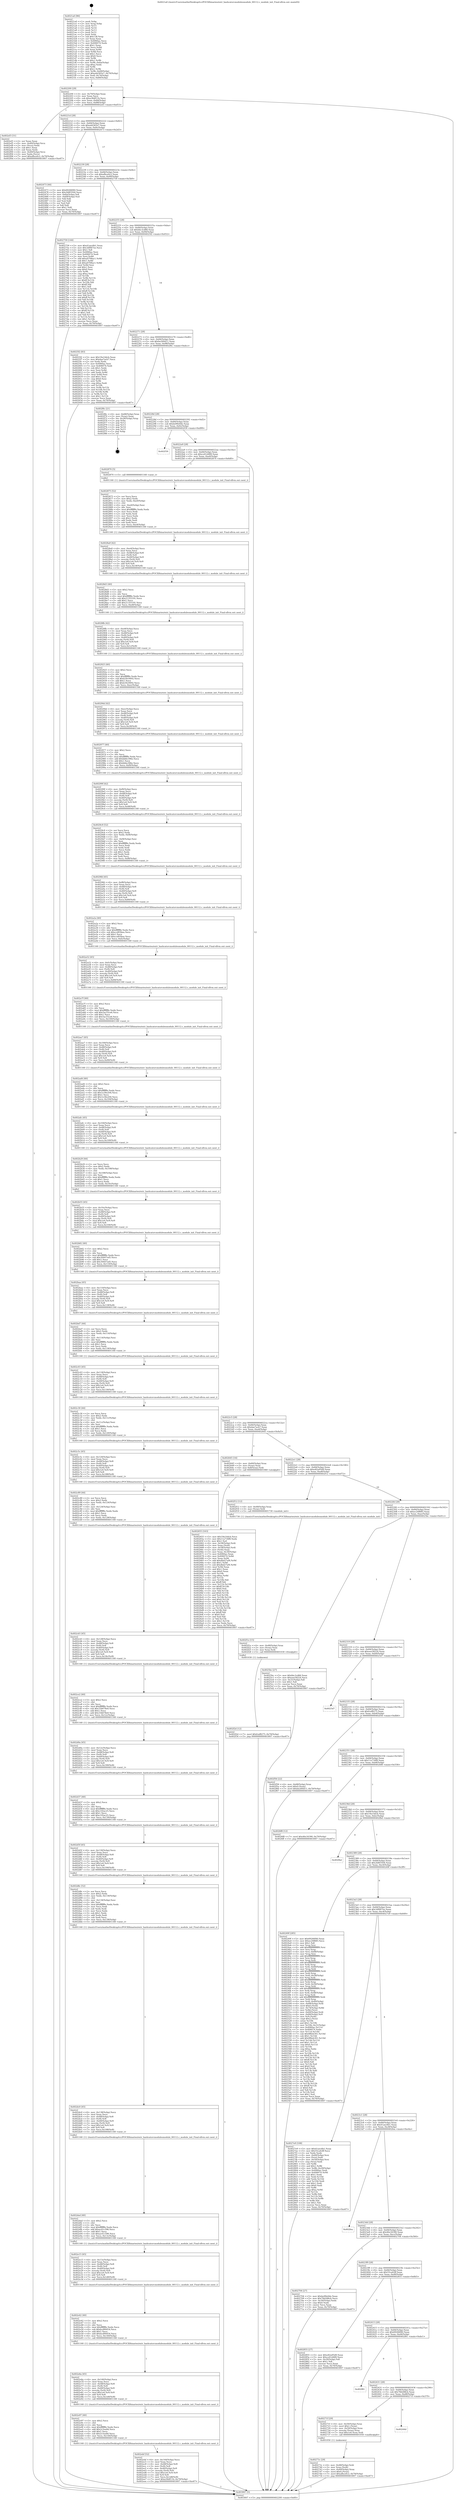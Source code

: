 digraph "0x4021a0" {
  label = "0x4021a0 (/mnt/c/Users/mathe/Desktop/tcc/POCII/binaries/extr_hashcatsrcmodulesmodule_00112.c_module_init_Final-ollvm.out::main(0))"
  labelloc = "t"
  node[shape=record]

  Entry [label="",width=0.3,height=0.3,shape=circle,fillcolor=black,style=filled]
  "0x402200" [label="{
     0x402200 [29]\l
     | [instrs]\l
     &nbsp;&nbsp;0x402200 \<+3\>: mov -0x70(%rbp),%eax\l
     &nbsp;&nbsp;0x402203 \<+2\>: mov %eax,%ecx\l
     &nbsp;&nbsp;0x402205 \<+6\>: sub $0xa36df11b,%ecx\l
     &nbsp;&nbsp;0x40220b \<+6\>: mov %eax,-0x84(%rbp)\l
     &nbsp;&nbsp;0x402211 \<+6\>: mov %ecx,-0x88(%rbp)\l
     &nbsp;&nbsp;0x402217 \<+6\>: je 0000000000402ef3 \<main+0xd53\>\l
  }"]
  "0x402ef3" [label="{
     0x402ef3 [31]\l
     | [instrs]\l
     &nbsp;&nbsp;0x402ef3 \<+2\>: xor %eax,%eax\l
     &nbsp;&nbsp;0x402ef5 \<+4\>: mov -0x40(%rbp),%rcx\l
     &nbsp;&nbsp;0x402ef9 \<+2\>: mov (%rcx),%edx\l
     &nbsp;&nbsp;0x402efb \<+3\>: sub $0x1,%eax\l
     &nbsp;&nbsp;0x402efe \<+2\>: sub %eax,%edx\l
     &nbsp;&nbsp;0x402f00 \<+4\>: mov -0x40(%rbp),%rcx\l
     &nbsp;&nbsp;0x402f04 \<+2\>: mov %edx,(%rcx)\l
     &nbsp;&nbsp;0x402f06 \<+7\>: movl $0xafbce0c2,-0x70(%rbp)\l
     &nbsp;&nbsp;0x402f0d \<+5\>: jmp 0000000000403007 \<main+0xe67\>\l
  }"]
  "0x40221d" [label="{
     0x40221d [28]\l
     | [instrs]\l
     &nbsp;&nbsp;0x40221d \<+5\>: jmp 0000000000402222 \<main+0x82\>\l
     &nbsp;&nbsp;0x402222 \<+6\>: mov -0x84(%rbp),%eax\l
     &nbsp;&nbsp;0x402228 \<+5\>: sub $0xa4d365e7,%eax\l
     &nbsp;&nbsp;0x40222d \<+6\>: mov %eax,-0x8c(%rbp)\l
     &nbsp;&nbsp;0x402233 \<+6\>: je 0000000000402473 \<main+0x2d3\>\l
  }"]
  Exit [label="",width=0.3,height=0.3,shape=circle,fillcolor=black,style=filled,peripheries=2]
  "0x402473" [label="{
     0x402473 [44]\l
     | [instrs]\l
     &nbsp;&nbsp;0x402473 \<+5\>: mov $0x69266f40,%eax\l
     &nbsp;&nbsp;0x402478 \<+5\>: mov $0x2b8f3504,%ecx\l
     &nbsp;&nbsp;0x40247d \<+3\>: mov -0x6a(%rbp),%dl\l
     &nbsp;&nbsp;0x402480 \<+4\>: mov -0x69(%rbp),%sil\l
     &nbsp;&nbsp;0x402484 \<+3\>: mov %dl,%dil\l
     &nbsp;&nbsp;0x402487 \<+3\>: and %sil,%dil\l
     &nbsp;&nbsp;0x40248a \<+3\>: xor %sil,%dl\l
     &nbsp;&nbsp;0x40248d \<+3\>: or %dl,%dil\l
     &nbsp;&nbsp;0x402490 \<+4\>: test $0x1,%dil\l
     &nbsp;&nbsp;0x402494 \<+3\>: cmovne %ecx,%eax\l
     &nbsp;&nbsp;0x402497 \<+3\>: mov %eax,-0x70(%rbp)\l
     &nbsp;&nbsp;0x40249a \<+5\>: jmp 0000000000403007 \<main+0xe67\>\l
  }"]
  "0x402239" [label="{
     0x402239 [28]\l
     | [instrs]\l
     &nbsp;&nbsp;0x402239 \<+5\>: jmp 000000000040223e \<main+0x9e\>\l
     &nbsp;&nbsp;0x40223e \<+6\>: mov -0x84(%rbp),%eax\l
     &nbsp;&nbsp;0x402244 \<+5\>: sub $0xafbce0c2,%eax\l
     &nbsp;&nbsp;0x402249 \<+6\>: mov %eax,-0x90(%rbp)\l
     &nbsp;&nbsp;0x40224f \<+6\>: je 0000000000402759 \<main+0x5b9\>\l
  }"]
  "0x403007" [label="{
     0x403007 [5]\l
     | [instrs]\l
     &nbsp;&nbsp;0x403007 \<+5\>: jmp 0000000000402200 \<main+0x60\>\l
  }"]
  "0x4021a0" [label="{
     0x4021a0 [96]\l
     | [instrs]\l
     &nbsp;&nbsp;0x4021a0 \<+1\>: push %rbp\l
     &nbsp;&nbsp;0x4021a1 \<+3\>: mov %rsp,%rbp\l
     &nbsp;&nbsp;0x4021a4 \<+2\>: push %r15\l
     &nbsp;&nbsp;0x4021a6 \<+2\>: push %r14\l
     &nbsp;&nbsp;0x4021a8 \<+2\>: push %r13\l
     &nbsp;&nbsp;0x4021aa \<+2\>: push %r12\l
     &nbsp;&nbsp;0x4021ac \<+1\>: push %rbx\l
     &nbsp;&nbsp;0x4021ad \<+7\>: sub $0x138,%rsp\l
     &nbsp;&nbsp;0x4021b4 \<+2\>: xor %eax,%eax\l
     &nbsp;&nbsp;0x4021b6 \<+7\>: mov 0x4060ac,%ecx\l
     &nbsp;&nbsp;0x4021bd \<+7\>: mov 0x406074,%edx\l
     &nbsp;&nbsp;0x4021c4 \<+3\>: sub $0x1,%eax\l
     &nbsp;&nbsp;0x4021c7 \<+3\>: mov %ecx,%r8d\l
     &nbsp;&nbsp;0x4021ca \<+3\>: add %eax,%r8d\l
     &nbsp;&nbsp;0x4021cd \<+4\>: imul %r8d,%ecx\l
     &nbsp;&nbsp;0x4021d1 \<+3\>: and $0x1,%ecx\l
     &nbsp;&nbsp;0x4021d4 \<+3\>: cmp $0x0,%ecx\l
     &nbsp;&nbsp;0x4021d7 \<+4\>: sete %r9b\l
     &nbsp;&nbsp;0x4021db \<+4\>: and $0x1,%r9b\l
     &nbsp;&nbsp;0x4021df \<+4\>: mov %r9b,-0x6a(%rbp)\l
     &nbsp;&nbsp;0x4021e3 \<+3\>: cmp $0xa,%edx\l
     &nbsp;&nbsp;0x4021e6 \<+4\>: setl %r9b\l
     &nbsp;&nbsp;0x4021ea \<+4\>: and $0x1,%r9b\l
     &nbsp;&nbsp;0x4021ee \<+4\>: mov %r9b,-0x69(%rbp)\l
     &nbsp;&nbsp;0x4021f2 \<+7\>: movl $0xa4d365e7,-0x70(%rbp)\l
     &nbsp;&nbsp;0x4021f9 \<+3\>: mov %edi,-0x74(%rbp)\l
     &nbsp;&nbsp;0x4021fc \<+4\>: mov %rsi,-0x80(%rbp)\l
  }"]
  "0x402f2d" [label="{
     0x402f2d [12]\l
     | [instrs]\l
     &nbsp;&nbsp;0x402f2d \<+7\>: movl $0xfcaf8275,-0x70(%rbp)\l
     &nbsp;&nbsp;0x402f34 \<+5\>: jmp 0000000000403007 \<main+0xe67\>\l
  }"]
  "0x402759" [label="{
     0x402759 [144]\l
     | [instrs]\l
     &nbsp;&nbsp;0x402759 \<+5\>: mov $0x41aec6b1,%eax\l
     &nbsp;&nbsp;0x40275e \<+5\>: mov $0x3d9f47ee,%ecx\l
     &nbsp;&nbsp;0x402763 \<+2\>: mov $0x1,%dl\l
     &nbsp;&nbsp;0x402765 \<+7\>: mov 0x4060ac,%esi\l
     &nbsp;&nbsp;0x40276c \<+7\>: mov 0x406074,%edi\l
     &nbsp;&nbsp;0x402773 \<+3\>: mov %esi,%r8d\l
     &nbsp;&nbsp;0x402776 \<+7\>: add $0xa0708ac1,%r8d\l
     &nbsp;&nbsp;0x40277d \<+4\>: sub $0x1,%r8d\l
     &nbsp;&nbsp;0x402781 \<+7\>: sub $0xa0708ac1,%r8d\l
     &nbsp;&nbsp;0x402788 \<+4\>: imul %r8d,%esi\l
     &nbsp;&nbsp;0x40278c \<+3\>: and $0x1,%esi\l
     &nbsp;&nbsp;0x40278f \<+3\>: cmp $0x0,%esi\l
     &nbsp;&nbsp;0x402792 \<+4\>: sete %r9b\l
     &nbsp;&nbsp;0x402796 \<+3\>: cmp $0xa,%edi\l
     &nbsp;&nbsp;0x402799 \<+4\>: setl %r10b\l
     &nbsp;&nbsp;0x40279d \<+3\>: mov %r9b,%r11b\l
     &nbsp;&nbsp;0x4027a0 \<+4\>: xor $0xff,%r11b\l
     &nbsp;&nbsp;0x4027a4 \<+3\>: mov %r10b,%bl\l
     &nbsp;&nbsp;0x4027a7 \<+3\>: xor $0xff,%bl\l
     &nbsp;&nbsp;0x4027aa \<+3\>: xor $0x1,%dl\l
     &nbsp;&nbsp;0x4027ad \<+3\>: mov %r11b,%r14b\l
     &nbsp;&nbsp;0x4027b0 \<+4\>: and $0xff,%r14b\l
     &nbsp;&nbsp;0x4027b4 \<+3\>: and %dl,%r9b\l
     &nbsp;&nbsp;0x4027b7 \<+3\>: mov %bl,%r15b\l
     &nbsp;&nbsp;0x4027ba \<+4\>: and $0xff,%r15b\l
     &nbsp;&nbsp;0x4027be \<+3\>: and %dl,%r10b\l
     &nbsp;&nbsp;0x4027c1 \<+3\>: or %r9b,%r14b\l
     &nbsp;&nbsp;0x4027c4 \<+3\>: or %r10b,%r15b\l
     &nbsp;&nbsp;0x4027c7 \<+3\>: xor %r15b,%r14b\l
     &nbsp;&nbsp;0x4027ca \<+3\>: or %bl,%r11b\l
     &nbsp;&nbsp;0x4027cd \<+4\>: xor $0xff,%r11b\l
     &nbsp;&nbsp;0x4027d1 \<+3\>: or $0x1,%dl\l
     &nbsp;&nbsp;0x4027d4 \<+3\>: and %dl,%r11b\l
     &nbsp;&nbsp;0x4027d7 \<+3\>: or %r11b,%r14b\l
     &nbsp;&nbsp;0x4027da \<+4\>: test $0x1,%r14b\l
     &nbsp;&nbsp;0x4027de \<+3\>: cmovne %ecx,%eax\l
     &nbsp;&nbsp;0x4027e1 \<+3\>: mov %eax,-0x70(%rbp)\l
     &nbsp;&nbsp;0x4027e4 \<+5\>: jmp 0000000000403007 \<main+0xe67\>\l
  }"]
  "0x402255" [label="{
     0x402255 [28]\l
     | [instrs]\l
     &nbsp;&nbsp;0x402255 \<+5\>: jmp 000000000040225a \<main+0xba\>\l
     &nbsp;&nbsp;0x40225a \<+6\>: mov -0x84(%rbp),%eax\l
     &nbsp;&nbsp;0x402260 \<+5\>: sub $0xbbc3cd66,%eax\l
     &nbsp;&nbsp;0x402265 \<+6\>: mov %eax,-0x94(%rbp)\l
     &nbsp;&nbsp;0x40226b \<+6\>: je 00000000004025f2 \<main+0x452\>\l
  }"]
  "0x402f1e" [label="{
     0x402f1e [15]\l
     | [instrs]\l
     &nbsp;&nbsp;0x402f1e \<+4\>: mov -0x48(%rbp),%rax\l
     &nbsp;&nbsp;0x402f22 \<+3\>: mov (%rax),%rax\l
     &nbsp;&nbsp;0x402f25 \<+3\>: mov %rax,%rdi\l
     &nbsp;&nbsp;0x402f28 \<+5\>: call 0000000000401030 \<free@plt\>\l
     | [calls]\l
     &nbsp;&nbsp;0x401030 \{1\} (unknown)\l
  }"]
  "0x4025f2" [label="{
     0x4025f2 [83]\l
     | [instrs]\l
     &nbsp;&nbsp;0x4025f2 \<+5\>: mov $0x19a14dcb,%eax\l
     &nbsp;&nbsp;0x4025f7 \<+5\>: mov $0xdaa7acb7,%ecx\l
     &nbsp;&nbsp;0x4025fc \<+2\>: xor %edx,%edx\l
     &nbsp;&nbsp;0x4025fe \<+7\>: mov 0x4060ac,%esi\l
     &nbsp;&nbsp;0x402605 \<+7\>: mov 0x406074,%edi\l
     &nbsp;&nbsp;0x40260c \<+3\>: sub $0x1,%edx\l
     &nbsp;&nbsp;0x40260f \<+3\>: mov %esi,%r8d\l
     &nbsp;&nbsp;0x402612 \<+3\>: add %edx,%r8d\l
     &nbsp;&nbsp;0x402615 \<+4\>: imul %r8d,%esi\l
     &nbsp;&nbsp;0x402619 \<+3\>: and $0x1,%esi\l
     &nbsp;&nbsp;0x40261c \<+3\>: cmp $0x0,%esi\l
     &nbsp;&nbsp;0x40261f \<+4\>: sete %r9b\l
     &nbsp;&nbsp;0x402623 \<+3\>: cmp $0xa,%edi\l
     &nbsp;&nbsp;0x402626 \<+4\>: setl %r10b\l
     &nbsp;&nbsp;0x40262a \<+3\>: mov %r9b,%r11b\l
     &nbsp;&nbsp;0x40262d \<+3\>: and %r10b,%r11b\l
     &nbsp;&nbsp;0x402630 \<+3\>: xor %r10b,%r9b\l
     &nbsp;&nbsp;0x402633 \<+3\>: or %r9b,%r11b\l
     &nbsp;&nbsp;0x402636 \<+4\>: test $0x1,%r11b\l
     &nbsp;&nbsp;0x40263a \<+3\>: cmovne %ecx,%eax\l
     &nbsp;&nbsp;0x40263d \<+3\>: mov %eax,-0x70(%rbp)\l
     &nbsp;&nbsp;0x402640 \<+5\>: jmp 0000000000403007 \<main+0xe67\>\l
  }"]
  "0x402271" [label="{
     0x402271 [28]\l
     | [instrs]\l
     &nbsp;&nbsp;0x402271 \<+5\>: jmp 0000000000402276 \<main+0xd6\>\l
     &nbsp;&nbsp;0x402276 \<+6\>: mov -0x84(%rbp),%eax\l
     &nbsp;&nbsp;0x40227c \<+5\>: sub $0xbe260d11,%eax\l
     &nbsp;&nbsp;0x402281 \<+6\>: mov %eax,-0x98(%rbp)\l
     &nbsp;&nbsp;0x402287 \<+6\>: je 0000000000402f6c \<main+0xdcc\>\l
  }"]
  "0x402ebf" [label="{
     0x402ebf [52]\l
     | [instrs]\l
     &nbsp;&nbsp;0x402ebf \<+6\>: mov -0x144(%rbp),%ecx\l
     &nbsp;&nbsp;0x402ec5 \<+3\>: imul %eax,%ecx\l
     &nbsp;&nbsp;0x402ec8 \<+4\>: mov -0x48(%rbp),%r8\l
     &nbsp;&nbsp;0x402ecc \<+3\>: mov (%r8),%r8\l
     &nbsp;&nbsp;0x402ecf \<+4\>: mov -0x40(%rbp),%r9\l
     &nbsp;&nbsp;0x402ed3 \<+3\>: movslq (%r9),%r9\l
     &nbsp;&nbsp;0x402ed6 \<+7\>: imul $0x1e0,%r9,%r9\l
     &nbsp;&nbsp;0x402edd \<+3\>: add %r9,%r8\l
     &nbsp;&nbsp;0x402ee0 \<+7\>: mov %ecx,0x1d8(%r8)\l
     &nbsp;&nbsp;0x402ee7 \<+7\>: movl $0xa36df11b,-0x70(%rbp)\l
     &nbsp;&nbsp;0x402eee \<+5\>: jmp 0000000000403007 \<main+0xe67\>\l
  }"]
  "0x402f6c" [label="{
     0x402f6c [21]\l
     | [instrs]\l
     &nbsp;&nbsp;0x402f6c \<+4\>: mov -0x68(%rbp),%rax\l
     &nbsp;&nbsp;0x402f70 \<+2\>: mov (%rax),%eax\l
     &nbsp;&nbsp;0x402f72 \<+4\>: lea -0x28(%rbp),%rsp\l
     &nbsp;&nbsp;0x402f76 \<+1\>: pop %rbx\l
     &nbsp;&nbsp;0x402f77 \<+2\>: pop %r12\l
     &nbsp;&nbsp;0x402f79 \<+2\>: pop %r13\l
     &nbsp;&nbsp;0x402f7b \<+2\>: pop %r14\l
     &nbsp;&nbsp;0x402f7d \<+2\>: pop %r15\l
     &nbsp;&nbsp;0x402f7f \<+1\>: pop %rbp\l
     &nbsp;&nbsp;0x402f80 \<+1\>: ret\l
  }"]
  "0x40228d" [label="{
     0x40228d [28]\l
     | [instrs]\l
     &nbsp;&nbsp;0x40228d \<+5\>: jmp 0000000000402292 \<main+0xf2\>\l
     &nbsp;&nbsp;0x402292 \<+6\>: mov -0x84(%rbp),%eax\l
     &nbsp;&nbsp;0x402298 \<+5\>: sub $0xbe99e0de,%eax\l
     &nbsp;&nbsp;0x40229d \<+6\>: mov %eax,-0x9c(%rbp)\l
     &nbsp;&nbsp;0x4022a3 \<+6\>: je 0000000000402f39 \<main+0xd99\>\l
  }"]
  "0x402e97" [label="{
     0x402e97 [40]\l
     | [instrs]\l
     &nbsp;&nbsp;0x402e97 \<+5\>: mov $0x2,%ecx\l
     &nbsp;&nbsp;0x402e9c \<+1\>: cltd\l
     &nbsp;&nbsp;0x402e9d \<+2\>: idiv %ecx\l
     &nbsp;&nbsp;0x402e9f \<+6\>: imul $0xfffffffe,%edx,%ecx\l
     &nbsp;&nbsp;0x402ea5 \<+6\>: add $0x2c5ea9d,%ecx\l
     &nbsp;&nbsp;0x402eab \<+3\>: add $0x1,%ecx\l
     &nbsp;&nbsp;0x402eae \<+6\>: sub $0x2c5ea9d,%ecx\l
     &nbsp;&nbsp;0x402eb4 \<+6\>: mov %ecx,-0x144(%rbp)\l
     &nbsp;&nbsp;0x402eba \<+5\>: call 0000000000401160 \<next_i\>\l
     | [calls]\l
     &nbsp;&nbsp;0x401160 \{1\} (/mnt/c/Users/mathe/Desktop/tcc/POCII/binaries/extr_hashcatsrcmodulesmodule_00112.c_module_init_Final-ollvm.out::next_i)\l
  }"]
  "0x402f39" [label="{
     0x402f39\l
  }", style=dashed]
  "0x4022a9" [label="{
     0x4022a9 [28]\l
     | [instrs]\l
     &nbsp;&nbsp;0x4022a9 \<+5\>: jmp 00000000004022ae \<main+0x10e\>\l
     &nbsp;&nbsp;0x4022ae \<+6\>: mov -0x84(%rbp),%eax\l
     &nbsp;&nbsp;0x4022b4 \<+5\>: sub $0xce41d489,%eax\l
     &nbsp;&nbsp;0x4022b9 \<+6\>: mov %eax,-0xa0(%rbp)\l
     &nbsp;&nbsp;0x4022bf \<+6\>: je 0000000000402870 \<main+0x6d0\>\l
  }"]
  "0x402e6a" [label="{
     0x402e6a [45]\l
     | [instrs]\l
     &nbsp;&nbsp;0x402e6a \<+6\>: mov -0x140(%rbp),%ecx\l
     &nbsp;&nbsp;0x402e70 \<+3\>: imul %eax,%ecx\l
     &nbsp;&nbsp;0x402e73 \<+4\>: mov -0x48(%rbp),%r8\l
     &nbsp;&nbsp;0x402e77 \<+3\>: mov (%r8),%r8\l
     &nbsp;&nbsp;0x402e7a \<+4\>: mov -0x40(%rbp),%r9\l
     &nbsp;&nbsp;0x402e7e \<+3\>: movslq (%r9),%r9\l
     &nbsp;&nbsp;0x402e81 \<+7\>: imul $0x1e0,%r9,%r9\l
     &nbsp;&nbsp;0x402e88 \<+3\>: add %r9,%r8\l
     &nbsp;&nbsp;0x402e8b \<+7\>: mov %ecx,0x1d4(%r8)\l
     &nbsp;&nbsp;0x402e92 \<+5\>: call 0000000000401160 \<next_i\>\l
     | [calls]\l
     &nbsp;&nbsp;0x401160 \{1\} (/mnt/c/Users/mathe/Desktop/tcc/POCII/binaries/extr_hashcatsrcmodulesmodule_00112.c_module_init_Final-ollvm.out::next_i)\l
  }"]
  "0x402870" [label="{
     0x402870 [5]\l
     | [instrs]\l
     &nbsp;&nbsp;0x402870 \<+5\>: call 0000000000401160 \<next_i\>\l
     | [calls]\l
     &nbsp;&nbsp;0x401160 \{1\} (/mnt/c/Users/mathe/Desktop/tcc/POCII/binaries/extr_hashcatsrcmodulesmodule_00112.c_module_init_Final-ollvm.out::next_i)\l
  }"]
  "0x4022c5" [label="{
     0x4022c5 [28]\l
     | [instrs]\l
     &nbsp;&nbsp;0x4022c5 \<+5\>: jmp 00000000004022ca \<main+0x12a\>\l
     &nbsp;&nbsp;0x4022ca \<+6\>: mov -0x84(%rbp),%eax\l
     &nbsp;&nbsp;0x4022d0 \<+5\>: sub $0xdaa7acb7,%eax\l
     &nbsp;&nbsp;0x4022d5 \<+6\>: mov %eax,-0xa4(%rbp)\l
     &nbsp;&nbsp;0x4022db \<+6\>: je 0000000000402645 \<main+0x4a5\>\l
  }"]
  "0x402e42" [label="{
     0x402e42 [40]\l
     | [instrs]\l
     &nbsp;&nbsp;0x402e42 \<+5\>: mov $0x2,%ecx\l
     &nbsp;&nbsp;0x402e47 \<+1\>: cltd\l
     &nbsp;&nbsp;0x402e48 \<+2\>: idiv %ecx\l
     &nbsp;&nbsp;0x402e4a \<+6\>: imul $0xfffffffe,%edx,%ecx\l
     &nbsp;&nbsp;0x402e50 \<+6\>: sub $0xbcd90454,%ecx\l
     &nbsp;&nbsp;0x402e56 \<+3\>: add $0x1,%ecx\l
     &nbsp;&nbsp;0x402e59 \<+6\>: add $0xbcd90454,%ecx\l
     &nbsp;&nbsp;0x402e5f \<+6\>: mov %ecx,-0x140(%rbp)\l
     &nbsp;&nbsp;0x402e65 \<+5\>: call 0000000000401160 \<next_i\>\l
     | [calls]\l
     &nbsp;&nbsp;0x401160 \{1\} (/mnt/c/Users/mathe/Desktop/tcc/POCII/binaries/extr_hashcatsrcmodulesmodule_00112.c_module_init_Final-ollvm.out::next_i)\l
  }"]
  "0x402645" [label="{
     0x402645 [16]\l
     | [instrs]\l
     &nbsp;&nbsp;0x402645 \<+4\>: mov -0x60(%rbp),%rax\l
     &nbsp;&nbsp;0x402649 \<+3\>: mov (%rax),%rax\l
     &nbsp;&nbsp;0x40264c \<+4\>: mov 0x8(%rax),%rdi\l
     &nbsp;&nbsp;0x402650 \<+5\>: call 0000000000401060 \<atoi@plt\>\l
     | [calls]\l
     &nbsp;&nbsp;0x401060 \{1\} (unknown)\l
  }"]
  "0x4022e1" [label="{
     0x4022e1 [28]\l
     | [instrs]\l
     &nbsp;&nbsp;0x4022e1 \<+5\>: jmp 00000000004022e6 \<main+0x146\>\l
     &nbsp;&nbsp;0x4022e6 \<+6\>: mov -0x84(%rbp),%eax\l
     &nbsp;&nbsp;0x4022ec \<+5\>: sub $0xe82a95d9,%eax\l
     &nbsp;&nbsp;0x4022f1 \<+6\>: mov %eax,-0xa8(%rbp)\l
     &nbsp;&nbsp;0x4022f7 \<+6\>: je 0000000000402f12 \<main+0xd72\>\l
  }"]
  "0x402e15" [label="{
     0x402e15 [45]\l
     | [instrs]\l
     &nbsp;&nbsp;0x402e15 \<+6\>: mov -0x13c(%rbp),%ecx\l
     &nbsp;&nbsp;0x402e1b \<+3\>: imul %eax,%ecx\l
     &nbsp;&nbsp;0x402e1e \<+4\>: mov -0x48(%rbp),%r8\l
     &nbsp;&nbsp;0x402e22 \<+3\>: mov (%r8),%r8\l
     &nbsp;&nbsp;0x402e25 \<+4\>: mov -0x40(%rbp),%r9\l
     &nbsp;&nbsp;0x402e29 \<+3\>: movslq (%r9),%r9\l
     &nbsp;&nbsp;0x402e2c \<+7\>: imul $0x1e0,%r9,%r9\l
     &nbsp;&nbsp;0x402e33 \<+3\>: add %r9,%r8\l
     &nbsp;&nbsp;0x402e36 \<+7\>: mov %ecx,0x1d0(%r8)\l
     &nbsp;&nbsp;0x402e3d \<+5\>: call 0000000000401160 \<next_i\>\l
     | [calls]\l
     &nbsp;&nbsp;0x401160 \{1\} (/mnt/c/Users/mathe/Desktop/tcc/POCII/binaries/extr_hashcatsrcmodulesmodule_00112.c_module_init_Final-ollvm.out::next_i)\l
  }"]
  "0x402f12" [label="{
     0x402f12 [12]\l
     | [instrs]\l
     &nbsp;&nbsp;0x402f12 \<+4\>: mov -0x48(%rbp),%rax\l
     &nbsp;&nbsp;0x402f16 \<+3\>: mov (%rax),%rdi\l
     &nbsp;&nbsp;0x402f19 \<+5\>: call 0000000000401730 \<module_init\>\l
     | [calls]\l
     &nbsp;&nbsp;0x401730 \{1\} (/mnt/c/Users/mathe/Desktop/tcc/POCII/binaries/extr_hashcatsrcmodulesmodule_00112.c_module_init_Final-ollvm.out::module_init)\l
  }"]
  "0x4022fd" [label="{
     0x4022fd [28]\l
     | [instrs]\l
     &nbsp;&nbsp;0x4022fd \<+5\>: jmp 0000000000402302 \<main+0x162\>\l
     &nbsp;&nbsp;0x402302 \<+6\>: mov -0x84(%rbp),%eax\l
     &nbsp;&nbsp;0x402308 \<+5\>: sub $0xec20f685,%eax\l
     &nbsp;&nbsp;0x40230d \<+6\>: mov %eax,-0xac(%rbp)\l
     &nbsp;&nbsp;0x402313 \<+6\>: je 00000000004025bc \<main+0x41c\>\l
  }"]
  "0x402ded" [label="{
     0x402ded [40]\l
     | [instrs]\l
     &nbsp;&nbsp;0x402ded \<+5\>: mov $0x2,%ecx\l
     &nbsp;&nbsp;0x402df2 \<+1\>: cltd\l
     &nbsp;&nbsp;0x402df3 \<+2\>: idiv %ecx\l
     &nbsp;&nbsp;0x402df5 \<+6\>: imul $0xfffffffe,%edx,%ecx\l
     &nbsp;&nbsp;0x402dfb \<+6\>: add $0xac41c596,%ecx\l
     &nbsp;&nbsp;0x402e01 \<+3\>: add $0x1,%ecx\l
     &nbsp;&nbsp;0x402e04 \<+6\>: sub $0xac41c596,%ecx\l
     &nbsp;&nbsp;0x402e0a \<+6\>: mov %ecx,-0x13c(%rbp)\l
     &nbsp;&nbsp;0x402e10 \<+5\>: call 0000000000401160 \<next_i\>\l
     | [calls]\l
     &nbsp;&nbsp;0x401160 \{1\} (/mnt/c/Users/mathe/Desktop/tcc/POCII/binaries/extr_hashcatsrcmodulesmodule_00112.c_module_init_Final-ollvm.out::next_i)\l
  }"]
  "0x4025bc" [label="{
     0x4025bc [27]\l
     | [instrs]\l
     &nbsp;&nbsp;0x4025bc \<+5\>: mov $0xbbc3cd66,%eax\l
     &nbsp;&nbsp;0x4025c1 \<+5\>: mov $0xeee58224,%ecx\l
     &nbsp;&nbsp;0x4025c6 \<+3\>: mov -0x31(%rbp),%dl\l
     &nbsp;&nbsp;0x4025c9 \<+3\>: test $0x1,%dl\l
     &nbsp;&nbsp;0x4025cc \<+3\>: cmovne %ecx,%eax\l
     &nbsp;&nbsp;0x4025cf \<+3\>: mov %eax,-0x70(%rbp)\l
     &nbsp;&nbsp;0x4025d2 \<+5\>: jmp 0000000000403007 \<main+0xe67\>\l
  }"]
  "0x402319" [label="{
     0x402319 [28]\l
     | [instrs]\l
     &nbsp;&nbsp;0x402319 \<+5\>: jmp 000000000040231e \<main+0x17e\>\l
     &nbsp;&nbsp;0x40231e \<+6\>: mov -0x84(%rbp),%eax\l
     &nbsp;&nbsp;0x402324 \<+5\>: sub $0xeee58224,%eax\l
     &nbsp;&nbsp;0x402329 \<+6\>: mov %eax,-0xb0(%rbp)\l
     &nbsp;&nbsp;0x40232f \<+6\>: je 00000000004025d7 \<main+0x437\>\l
  }"]
  "0x402dc0" [label="{
     0x402dc0 [45]\l
     | [instrs]\l
     &nbsp;&nbsp;0x402dc0 \<+6\>: mov -0x138(%rbp),%ecx\l
     &nbsp;&nbsp;0x402dc6 \<+3\>: imul %eax,%ecx\l
     &nbsp;&nbsp;0x402dc9 \<+4\>: mov -0x48(%rbp),%r8\l
     &nbsp;&nbsp;0x402dcd \<+3\>: mov (%r8),%r8\l
     &nbsp;&nbsp;0x402dd0 \<+4\>: mov -0x40(%rbp),%r9\l
     &nbsp;&nbsp;0x402dd4 \<+3\>: movslq (%r9),%r9\l
     &nbsp;&nbsp;0x402dd7 \<+7\>: imul $0x1e0,%r9,%r9\l
     &nbsp;&nbsp;0x402dde \<+3\>: add %r9,%r8\l
     &nbsp;&nbsp;0x402de1 \<+7\>: mov %ecx,0x198(%r8)\l
     &nbsp;&nbsp;0x402de8 \<+5\>: call 0000000000401160 \<next_i\>\l
     | [calls]\l
     &nbsp;&nbsp;0x401160 \{1\} (/mnt/c/Users/mathe/Desktop/tcc/POCII/binaries/extr_hashcatsrcmodulesmodule_00112.c_module_init_Final-ollvm.out::next_i)\l
  }"]
  "0x4025d7" [label="{
     0x4025d7\l
  }", style=dashed]
  "0x402335" [label="{
     0x402335 [28]\l
     | [instrs]\l
     &nbsp;&nbsp;0x402335 \<+5\>: jmp 000000000040233a \<main+0x19a\>\l
     &nbsp;&nbsp;0x40233a \<+6\>: mov -0x84(%rbp),%eax\l
     &nbsp;&nbsp;0x402340 \<+5\>: sub $0xfcaf8275,%eax\l
     &nbsp;&nbsp;0x402345 \<+6\>: mov %eax,-0xb4(%rbp)\l
     &nbsp;&nbsp;0x40234b \<+6\>: je 0000000000402f56 \<main+0xdb6\>\l
  }"]
  "0x402d8c" [label="{
     0x402d8c [52]\l
     | [instrs]\l
     &nbsp;&nbsp;0x402d8c \<+2\>: xor %ecx,%ecx\l
     &nbsp;&nbsp;0x402d8e \<+5\>: mov $0x2,%edx\l
     &nbsp;&nbsp;0x402d93 \<+6\>: mov %edx,-0x134(%rbp)\l
     &nbsp;&nbsp;0x402d99 \<+1\>: cltd\l
     &nbsp;&nbsp;0x402d9a \<+6\>: mov -0x134(%rbp),%esi\l
     &nbsp;&nbsp;0x402da0 \<+2\>: idiv %esi\l
     &nbsp;&nbsp;0x402da2 \<+6\>: imul $0xfffffffe,%edx,%edx\l
     &nbsp;&nbsp;0x402da8 \<+2\>: mov %ecx,%edi\l
     &nbsp;&nbsp;0x402daa \<+2\>: sub %edx,%edi\l
     &nbsp;&nbsp;0x402dac \<+2\>: mov %ecx,%edx\l
     &nbsp;&nbsp;0x402dae \<+3\>: sub $0x1,%edx\l
     &nbsp;&nbsp;0x402db1 \<+2\>: add %edx,%edi\l
     &nbsp;&nbsp;0x402db3 \<+2\>: sub %edi,%ecx\l
     &nbsp;&nbsp;0x402db5 \<+6\>: mov %ecx,-0x138(%rbp)\l
     &nbsp;&nbsp;0x402dbb \<+5\>: call 0000000000401160 \<next_i\>\l
     | [calls]\l
     &nbsp;&nbsp;0x401160 \{1\} (/mnt/c/Users/mathe/Desktop/tcc/POCII/binaries/extr_hashcatsrcmodulesmodule_00112.c_module_init_Final-ollvm.out::next_i)\l
  }"]
  "0x402f56" [label="{
     0x402f56 [22]\l
     | [instrs]\l
     &nbsp;&nbsp;0x402f56 \<+4\>: mov -0x68(%rbp),%rax\l
     &nbsp;&nbsp;0x402f5a \<+6\>: movl $0x0,(%rax)\l
     &nbsp;&nbsp;0x402f60 \<+7\>: movl $0xbe260d11,-0x70(%rbp)\l
     &nbsp;&nbsp;0x402f67 \<+5\>: jmp 0000000000403007 \<main+0xe67\>\l
  }"]
  "0x402351" [label="{
     0x402351 [28]\l
     | [instrs]\l
     &nbsp;&nbsp;0x402351 \<+5\>: jmp 0000000000402356 \<main+0x1b6\>\l
     &nbsp;&nbsp;0x402356 \<+6\>: mov -0x84(%rbp),%eax\l
     &nbsp;&nbsp;0x40235c \<+5\>: sub $0x11a734f8,%eax\l
     &nbsp;&nbsp;0x402361 \<+6\>: mov %eax,-0xb8(%rbp)\l
     &nbsp;&nbsp;0x402367 \<+6\>: je 00000000004026f8 \<main+0x558\>\l
  }"]
  "0x402d5f" [label="{
     0x402d5f [45]\l
     | [instrs]\l
     &nbsp;&nbsp;0x402d5f \<+6\>: mov -0x130(%rbp),%ecx\l
     &nbsp;&nbsp;0x402d65 \<+3\>: imul %eax,%ecx\l
     &nbsp;&nbsp;0x402d68 \<+4\>: mov -0x48(%rbp),%r8\l
     &nbsp;&nbsp;0x402d6c \<+3\>: mov (%r8),%r8\l
     &nbsp;&nbsp;0x402d6f \<+4\>: mov -0x40(%rbp),%r9\l
     &nbsp;&nbsp;0x402d73 \<+3\>: movslq (%r9),%r9\l
     &nbsp;&nbsp;0x402d76 \<+7\>: imul $0x1e0,%r9,%r9\l
     &nbsp;&nbsp;0x402d7d \<+3\>: add %r9,%r8\l
     &nbsp;&nbsp;0x402d80 \<+7\>: mov %ecx,0x194(%r8)\l
     &nbsp;&nbsp;0x402d87 \<+5\>: call 0000000000401160 \<next_i\>\l
     | [calls]\l
     &nbsp;&nbsp;0x401160 \{1\} (/mnt/c/Users/mathe/Desktop/tcc/POCII/binaries/extr_hashcatsrcmodulesmodule_00112.c_module_init_Final-ollvm.out::next_i)\l
  }"]
  "0x4026f8" [label="{
     0x4026f8 [12]\l
     | [instrs]\l
     &nbsp;&nbsp;0x4026f8 \<+7\>: movl $0x46e34390,-0x70(%rbp)\l
     &nbsp;&nbsp;0x4026ff \<+5\>: jmp 0000000000403007 \<main+0xe67\>\l
  }"]
  "0x40236d" [label="{
     0x40236d [28]\l
     | [instrs]\l
     &nbsp;&nbsp;0x40236d \<+5\>: jmp 0000000000402372 \<main+0x1d2\>\l
     &nbsp;&nbsp;0x402372 \<+6\>: mov -0x84(%rbp),%eax\l
     &nbsp;&nbsp;0x402378 \<+5\>: sub $0x19a14dcb,%eax\l
     &nbsp;&nbsp;0x40237d \<+6\>: mov %eax,-0xbc(%rbp)\l
     &nbsp;&nbsp;0x402383 \<+6\>: je 0000000000402fbd \<main+0xe1d\>\l
  }"]
  "0x402d37" [label="{
     0x402d37 [40]\l
     | [instrs]\l
     &nbsp;&nbsp;0x402d37 \<+5\>: mov $0x2,%ecx\l
     &nbsp;&nbsp;0x402d3c \<+1\>: cltd\l
     &nbsp;&nbsp;0x402d3d \<+2\>: idiv %ecx\l
     &nbsp;&nbsp;0x402d3f \<+6\>: imul $0xfffffffe,%edx,%ecx\l
     &nbsp;&nbsp;0x402d45 \<+6\>: sub $0xc1f2ac25,%ecx\l
     &nbsp;&nbsp;0x402d4b \<+3\>: add $0x1,%ecx\l
     &nbsp;&nbsp;0x402d4e \<+6\>: add $0xc1f2ac25,%ecx\l
     &nbsp;&nbsp;0x402d54 \<+6\>: mov %ecx,-0x130(%rbp)\l
     &nbsp;&nbsp;0x402d5a \<+5\>: call 0000000000401160 \<next_i\>\l
     | [calls]\l
     &nbsp;&nbsp;0x401160 \{1\} (/mnt/c/Users/mathe/Desktop/tcc/POCII/binaries/extr_hashcatsrcmodulesmodule_00112.c_module_init_Final-ollvm.out::next_i)\l
  }"]
  "0x402fbd" [label="{
     0x402fbd\l
  }", style=dashed]
  "0x402389" [label="{
     0x402389 [28]\l
     | [instrs]\l
     &nbsp;&nbsp;0x402389 \<+5\>: jmp 000000000040238e \<main+0x1ee\>\l
     &nbsp;&nbsp;0x40238e \<+6\>: mov -0x84(%rbp),%eax\l
     &nbsp;&nbsp;0x402394 \<+5\>: sub $0x2b8f3504,%eax\l
     &nbsp;&nbsp;0x402399 \<+6\>: mov %eax,-0xc0(%rbp)\l
     &nbsp;&nbsp;0x40239f \<+6\>: je 000000000040249f \<main+0x2ff\>\l
  }"]
  "0x402d0a" [label="{
     0x402d0a [45]\l
     | [instrs]\l
     &nbsp;&nbsp;0x402d0a \<+6\>: mov -0x12c(%rbp),%ecx\l
     &nbsp;&nbsp;0x402d10 \<+3\>: imul %eax,%ecx\l
     &nbsp;&nbsp;0x402d13 \<+4\>: mov -0x48(%rbp),%r8\l
     &nbsp;&nbsp;0x402d17 \<+3\>: mov (%r8),%r8\l
     &nbsp;&nbsp;0x402d1a \<+4\>: mov -0x40(%rbp),%r9\l
     &nbsp;&nbsp;0x402d1e \<+3\>: movslq (%r9),%r9\l
     &nbsp;&nbsp;0x402d21 \<+7\>: imul $0x1e0,%r9,%r9\l
     &nbsp;&nbsp;0x402d28 \<+3\>: add %r9,%r8\l
     &nbsp;&nbsp;0x402d2b \<+7\>: mov %ecx,0x190(%r8)\l
     &nbsp;&nbsp;0x402d32 \<+5\>: call 0000000000401160 \<next_i\>\l
     | [calls]\l
     &nbsp;&nbsp;0x401160 \{1\} (/mnt/c/Users/mathe/Desktop/tcc/POCII/binaries/extr_hashcatsrcmodulesmodule_00112.c_module_init_Final-ollvm.out::next_i)\l
  }"]
  "0x40249f" [label="{
     0x40249f [285]\l
     | [instrs]\l
     &nbsp;&nbsp;0x40249f \<+5\>: mov $0x69266f40,%eax\l
     &nbsp;&nbsp;0x4024a4 \<+5\>: mov $0xec20f685,%ecx\l
     &nbsp;&nbsp;0x4024a9 \<+2\>: mov $0x1,%dl\l
     &nbsp;&nbsp;0x4024ab \<+3\>: mov %rsp,%rsi\l
     &nbsp;&nbsp;0x4024ae \<+4\>: add $0xfffffffffffffff0,%rsi\l
     &nbsp;&nbsp;0x4024b2 \<+3\>: mov %rsi,%rsp\l
     &nbsp;&nbsp;0x4024b5 \<+4\>: mov %rsi,-0x68(%rbp)\l
     &nbsp;&nbsp;0x4024b9 \<+3\>: mov %rsp,%rsi\l
     &nbsp;&nbsp;0x4024bc \<+4\>: add $0xfffffffffffffff0,%rsi\l
     &nbsp;&nbsp;0x4024c0 \<+3\>: mov %rsi,%rsp\l
     &nbsp;&nbsp;0x4024c3 \<+3\>: mov %rsp,%rdi\l
     &nbsp;&nbsp;0x4024c6 \<+4\>: add $0xfffffffffffffff0,%rdi\l
     &nbsp;&nbsp;0x4024ca \<+3\>: mov %rdi,%rsp\l
     &nbsp;&nbsp;0x4024cd \<+4\>: mov %rdi,-0x60(%rbp)\l
     &nbsp;&nbsp;0x4024d1 \<+3\>: mov %rsp,%rdi\l
     &nbsp;&nbsp;0x4024d4 \<+4\>: add $0xfffffffffffffff0,%rdi\l
     &nbsp;&nbsp;0x4024d8 \<+3\>: mov %rdi,%rsp\l
     &nbsp;&nbsp;0x4024db \<+4\>: mov %rdi,-0x58(%rbp)\l
     &nbsp;&nbsp;0x4024df \<+3\>: mov %rsp,%rdi\l
     &nbsp;&nbsp;0x4024e2 \<+4\>: add $0xfffffffffffffff0,%rdi\l
     &nbsp;&nbsp;0x4024e6 \<+3\>: mov %rdi,%rsp\l
     &nbsp;&nbsp;0x4024e9 \<+4\>: mov %rdi,-0x50(%rbp)\l
     &nbsp;&nbsp;0x4024ed \<+3\>: mov %rsp,%rdi\l
     &nbsp;&nbsp;0x4024f0 \<+4\>: add $0xfffffffffffffff0,%rdi\l
     &nbsp;&nbsp;0x4024f4 \<+3\>: mov %rdi,%rsp\l
     &nbsp;&nbsp;0x4024f7 \<+4\>: mov %rdi,-0x48(%rbp)\l
     &nbsp;&nbsp;0x4024fb \<+3\>: mov %rsp,%rdi\l
     &nbsp;&nbsp;0x4024fe \<+4\>: add $0xfffffffffffffff0,%rdi\l
     &nbsp;&nbsp;0x402502 \<+3\>: mov %rdi,%rsp\l
     &nbsp;&nbsp;0x402505 \<+4\>: mov %rdi,-0x40(%rbp)\l
     &nbsp;&nbsp;0x402509 \<+4\>: mov -0x68(%rbp),%rdi\l
     &nbsp;&nbsp;0x40250d \<+6\>: movl $0x0,(%rdi)\l
     &nbsp;&nbsp;0x402513 \<+4\>: mov -0x74(%rbp),%r8d\l
     &nbsp;&nbsp;0x402517 \<+3\>: mov %r8d,(%rsi)\l
     &nbsp;&nbsp;0x40251a \<+4\>: mov -0x60(%rbp),%rdi\l
     &nbsp;&nbsp;0x40251e \<+4\>: mov -0x80(%rbp),%r9\l
     &nbsp;&nbsp;0x402522 \<+3\>: mov %r9,(%rdi)\l
     &nbsp;&nbsp;0x402525 \<+3\>: cmpl $0x2,(%rsi)\l
     &nbsp;&nbsp;0x402528 \<+4\>: setne %r10b\l
     &nbsp;&nbsp;0x40252c \<+4\>: and $0x1,%r10b\l
     &nbsp;&nbsp;0x402530 \<+4\>: mov %r10b,-0x31(%rbp)\l
     &nbsp;&nbsp;0x402534 \<+8\>: mov 0x4060ac,%r11d\l
     &nbsp;&nbsp;0x40253c \<+7\>: mov 0x406074,%ebx\l
     &nbsp;&nbsp;0x402543 \<+3\>: mov %r11d,%r14d\l
     &nbsp;&nbsp;0x402546 \<+7\>: sub $0x9f6eb301,%r14d\l
     &nbsp;&nbsp;0x40254d \<+4\>: sub $0x1,%r14d\l
     &nbsp;&nbsp;0x402551 \<+7\>: add $0x9f6eb301,%r14d\l
     &nbsp;&nbsp;0x402558 \<+4\>: imul %r14d,%r11d\l
     &nbsp;&nbsp;0x40255c \<+4\>: and $0x1,%r11d\l
     &nbsp;&nbsp;0x402560 \<+4\>: cmp $0x0,%r11d\l
     &nbsp;&nbsp;0x402564 \<+4\>: sete %r10b\l
     &nbsp;&nbsp;0x402568 \<+3\>: cmp $0xa,%ebx\l
     &nbsp;&nbsp;0x40256b \<+4\>: setl %r15b\l
     &nbsp;&nbsp;0x40256f \<+3\>: mov %r10b,%r12b\l
     &nbsp;&nbsp;0x402572 \<+4\>: xor $0xff,%r12b\l
     &nbsp;&nbsp;0x402576 \<+3\>: mov %r15b,%r13b\l
     &nbsp;&nbsp;0x402579 \<+4\>: xor $0xff,%r13b\l
     &nbsp;&nbsp;0x40257d \<+3\>: xor $0x0,%dl\l
     &nbsp;&nbsp;0x402580 \<+3\>: mov %r12b,%sil\l
     &nbsp;&nbsp;0x402583 \<+4\>: and $0x0,%sil\l
     &nbsp;&nbsp;0x402587 \<+3\>: and %dl,%r10b\l
     &nbsp;&nbsp;0x40258a \<+3\>: mov %r13b,%dil\l
     &nbsp;&nbsp;0x40258d \<+4\>: and $0x0,%dil\l
     &nbsp;&nbsp;0x402591 \<+3\>: and %dl,%r15b\l
     &nbsp;&nbsp;0x402594 \<+3\>: or %r10b,%sil\l
     &nbsp;&nbsp;0x402597 \<+3\>: or %r15b,%dil\l
     &nbsp;&nbsp;0x40259a \<+3\>: xor %dil,%sil\l
     &nbsp;&nbsp;0x40259d \<+3\>: or %r13b,%r12b\l
     &nbsp;&nbsp;0x4025a0 \<+4\>: xor $0xff,%r12b\l
     &nbsp;&nbsp;0x4025a4 \<+3\>: or $0x0,%dl\l
     &nbsp;&nbsp;0x4025a7 \<+3\>: and %dl,%r12b\l
     &nbsp;&nbsp;0x4025aa \<+3\>: or %r12b,%sil\l
     &nbsp;&nbsp;0x4025ad \<+4\>: test $0x1,%sil\l
     &nbsp;&nbsp;0x4025b1 \<+3\>: cmovne %ecx,%eax\l
     &nbsp;&nbsp;0x4025b4 \<+3\>: mov %eax,-0x70(%rbp)\l
     &nbsp;&nbsp;0x4025b7 \<+5\>: jmp 0000000000403007 \<main+0xe67\>\l
  }"]
  "0x4023a5" [label="{
     0x4023a5 [28]\l
     | [instrs]\l
     &nbsp;&nbsp;0x4023a5 \<+5\>: jmp 00000000004023aa \<main+0x20a\>\l
     &nbsp;&nbsp;0x4023aa \<+6\>: mov -0x84(%rbp),%eax\l
     &nbsp;&nbsp;0x4023b0 \<+5\>: sub $0x3d9f47ee,%eax\l
     &nbsp;&nbsp;0x4023b5 \<+6\>: mov %eax,-0xc4(%rbp)\l
     &nbsp;&nbsp;0x4023bb \<+6\>: je 00000000004027e9 \<main+0x649\>\l
  }"]
  "0x402ce2" [label="{
     0x402ce2 [40]\l
     | [instrs]\l
     &nbsp;&nbsp;0x402ce2 \<+5\>: mov $0x2,%ecx\l
     &nbsp;&nbsp;0x402ce7 \<+1\>: cltd\l
     &nbsp;&nbsp;0x402ce8 \<+2\>: idiv %ecx\l
     &nbsp;&nbsp;0x402cea \<+6\>: imul $0xfffffffe,%edx,%ecx\l
     &nbsp;&nbsp;0x402cf0 \<+6\>: sub $0x33b678e0,%ecx\l
     &nbsp;&nbsp;0x402cf6 \<+3\>: add $0x1,%ecx\l
     &nbsp;&nbsp;0x402cf9 \<+6\>: add $0x33b678e0,%ecx\l
     &nbsp;&nbsp;0x402cff \<+6\>: mov %ecx,-0x12c(%rbp)\l
     &nbsp;&nbsp;0x402d05 \<+5\>: call 0000000000401160 \<next_i\>\l
     | [calls]\l
     &nbsp;&nbsp;0x401160 \{1\} (/mnt/c/Users/mathe/Desktop/tcc/POCII/binaries/extr_hashcatsrcmodulesmodule_00112.c_module_init_Final-ollvm.out::next_i)\l
  }"]
  "0x402655" [label="{
     0x402655 [163]\l
     | [instrs]\l
     &nbsp;&nbsp;0x402655 \<+5\>: mov $0x19a14dcb,%ecx\l
     &nbsp;&nbsp;0x40265a \<+5\>: mov $0x11a734f8,%edx\l
     &nbsp;&nbsp;0x40265f \<+3\>: mov $0x1,%sil\l
     &nbsp;&nbsp;0x402662 \<+4\>: mov -0x58(%rbp),%rdi\l
     &nbsp;&nbsp;0x402666 \<+2\>: mov %eax,(%rdi)\l
     &nbsp;&nbsp;0x402668 \<+4\>: mov -0x58(%rbp),%rdi\l
     &nbsp;&nbsp;0x40266c \<+2\>: mov (%rdi),%eax\l
     &nbsp;&nbsp;0x40266e \<+3\>: mov %eax,-0x30(%rbp)\l
     &nbsp;&nbsp;0x402671 \<+7\>: mov 0x4060ac,%eax\l
     &nbsp;&nbsp;0x402678 \<+8\>: mov 0x406074,%r8d\l
     &nbsp;&nbsp;0x402680 \<+3\>: mov %eax,%r9d\l
     &nbsp;&nbsp;0x402683 \<+7\>: add $0xdbd27af4,%r9d\l
     &nbsp;&nbsp;0x40268a \<+4\>: sub $0x1,%r9d\l
     &nbsp;&nbsp;0x40268e \<+7\>: sub $0xdbd27af4,%r9d\l
     &nbsp;&nbsp;0x402695 \<+4\>: imul %r9d,%eax\l
     &nbsp;&nbsp;0x402699 \<+3\>: and $0x1,%eax\l
     &nbsp;&nbsp;0x40269c \<+3\>: cmp $0x0,%eax\l
     &nbsp;&nbsp;0x40269f \<+4\>: sete %r10b\l
     &nbsp;&nbsp;0x4026a3 \<+4\>: cmp $0xa,%r8d\l
     &nbsp;&nbsp;0x4026a7 \<+4\>: setl %r11b\l
     &nbsp;&nbsp;0x4026ab \<+3\>: mov %r10b,%bl\l
     &nbsp;&nbsp;0x4026ae \<+3\>: xor $0xff,%bl\l
     &nbsp;&nbsp;0x4026b1 \<+3\>: mov %r11b,%r14b\l
     &nbsp;&nbsp;0x4026b4 \<+4\>: xor $0xff,%r14b\l
     &nbsp;&nbsp;0x4026b8 \<+4\>: xor $0x0,%sil\l
     &nbsp;&nbsp;0x4026bc \<+3\>: mov %bl,%r15b\l
     &nbsp;&nbsp;0x4026bf \<+4\>: and $0x0,%r15b\l
     &nbsp;&nbsp;0x4026c3 \<+3\>: and %sil,%r10b\l
     &nbsp;&nbsp;0x4026c6 \<+3\>: mov %r14b,%r12b\l
     &nbsp;&nbsp;0x4026c9 \<+4\>: and $0x0,%r12b\l
     &nbsp;&nbsp;0x4026cd \<+3\>: and %sil,%r11b\l
     &nbsp;&nbsp;0x4026d0 \<+3\>: or %r10b,%r15b\l
     &nbsp;&nbsp;0x4026d3 \<+3\>: or %r11b,%r12b\l
     &nbsp;&nbsp;0x4026d6 \<+3\>: xor %r12b,%r15b\l
     &nbsp;&nbsp;0x4026d9 \<+3\>: or %r14b,%bl\l
     &nbsp;&nbsp;0x4026dc \<+3\>: xor $0xff,%bl\l
     &nbsp;&nbsp;0x4026df \<+4\>: or $0x0,%sil\l
     &nbsp;&nbsp;0x4026e3 \<+3\>: and %sil,%bl\l
     &nbsp;&nbsp;0x4026e6 \<+3\>: or %bl,%r15b\l
     &nbsp;&nbsp;0x4026e9 \<+4\>: test $0x1,%r15b\l
     &nbsp;&nbsp;0x4026ed \<+3\>: cmovne %edx,%ecx\l
     &nbsp;&nbsp;0x4026f0 \<+3\>: mov %ecx,-0x70(%rbp)\l
     &nbsp;&nbsp;0x4026f3 \<+5\>: jmp 0000000000403007 \<main+0xe67\>\l
  }"]
  "0x402cb5" [label="{
     0x402cb5 [45]\l
     | [instrs]\l
     &nbsp;&nbsp;0x402cb5 \<+6\>: mov -0x128(%rbp),%ecx\l
     &nbsp;&nbsp;0x402cbb \<+3\>: imul %eax,%ecx\l
     &nbsp;&nbsp;0x402cbe \<+4\>: mov -0x48(%rbp),%r8\l
     &nbsp;&nbsp;0x402cc2 \<+3\>: mov (%r8),%r8\l
     &nbsp;&nbsp;0x402cc5 \<+4\>: mov -0x40(%rbp),%r9\l
     &nbsp;&nbsp;0x402cc9 \<+3\>: movslq (%r9),%r9\l
     &nbsp;&nbsp;0x402ccc \<+7\>: imul $0x1e0,%r9,%r9\l
     &nbsp;&nbsp;0x402cd3 \<+3\>: add %r9,%r8\l
     &nbsp;&nbsp;0x402cd6 \<+7\>: mov %ecx,0x18c(%r8)\l
     &nbsp;&nbsp;0x402cdd \<+5\>: call 0000000000401160 \<next_i\>\l
     | [calls]\l
     &nbsp;&nbsp;0x401160 \{1\} (/mnt/c/Users/mathe/Desktop/tcc/POCII/binaries/extr_hashcatsrcmodulesmodule_00112.c_module_init_Final-ollvm.out::next_i)\l
  }"]
  "0x4027e9" [label="{
     0x4027e9 [108]\l
     | [instrs]\l
     &nbsp;&nbsp;0x4027e9 \<+5\>: mov $0x41aec6b1,%eax\l
     &nbsp;&nbsp;0x4027ee \<+5\>: mov $0x55ca42ff,%ecx\l
     &nbsp;&nbsp;0x4027f3 \<+2\>: xor %edx,%edx\l
     &nbsp;&nbsp;0x4027f5 \<+4\>: mov -0x40(%rbp),%rsi\l
     &nbsp;&nbsp;0x4027f9 \<+2\>: mov (%rsi),%edi\l
     &nbsp;&nbsp;0x4027fb \<+4\>: mov -0x50(%rbp),%rsi\l
     &nbsp;&nbsp;0x4027ff \<+2\>: cmp (%rsi),%edi\l
     &nbsp;&nbsp;0x402801 \<+4\>: setl %r8b\l
     &nbsp;&nbsp;0x402805 \<+4\>: and $0x1,%r8b\l
     &nbsp;&nbsp;0x402809 \<+4\>: mov %r8b,-0x29(%rbp)\l
     &nbsp;&nbsp;0x40280d \<+7\>: mov 0x4060ac,%edi\l
     &nbsp;&nbsp;0x402814 \<+8\>: mov 0x406074,%r9d\l
     &nbsp;&nbsp;0x40281c \<+3\>: sub $0x1,%edx\l
     &nbsp;&nbsp;0x40281f \<+3\>: mov %edi,%r10d\l
     &nbsp;&nbsp;0x402822 \<+3\>: add %edx,%r10d\l
     &nbsp;&nbsp;0x402825 \<+4\>: imul %r10d,%edi\l
     &nbsp;&nbsp;0x402829 \<+3\>: and $0x1,%edi\l
     &nbsp;&nbsp;0x40282c \<+3\>: cmp $0x0,%edi\l
     &nbsp;&nbsp;0x40282f \<+4\>: sete %r8b\l
     &nbsp;&nbsp;0x402833 \<+4\>: cmp $0xa,%r9d\l
     &nbsp;&nbsp;0x402837 \<+4\>: setl %r11b\l
     &nbsp;&nbsp;0x40283b \<+3\>: mov %r8b,%bl\l
     &nbsp;&nbsp;0x40283e \<+3\>: and %r11b,%bl\l
     &nbsp;&nbsp;0x402841 \<+3\>: xor %r11b,%r8b\l
     &nbsp;&nbsp;0x402844 \<+3\>: or %r8b,%bl\l
     &nbsp;&nbsp;0x402847 \<+3\>: test $0x1,%bl\l
     &nbsp;&nbsp;0x40284a \<+3\>: cmovne %ecx,%eax\l
     &nbsp;&nbsp;0x40284d \<+3\>: mov %eax,-0x70(%rbp)\l
     &nbsp;&nbsp;0x402850 \<+5\>: jmp 0000000000403007 \<main+0xe67\>\l
  }"]
  "0x4023c1" [label="{
     0x4023c1 [28]\l
     | [instrs]\l
     &nbsp;&nbsp;0x4023c1 \<+5\>: jmp 00000000004023c6 \<main+0x226\>\l
     &nbsp;&nbsp;0x4023c6 \<+6\>: mov -0x84(%rbp),%eax\l
     &nbsp;&nbsp;0x4023cc \<+5\>: sub $0x41aec6b1,%eax\l
     &nbsp;&nbsp;0x4023d1 \<+6\>: mov %eax,-0xc8(%rbp)\l
     &nbsp;&nbsp;0x4023d7 \<+6\>: je 0000000000402fea \<main+0xe4a\>\l
  }"]
  "0x402c89" [label="{
     0x402c89 [44]\l
     | [instrs]\l
     &nbsp;&nbsp;0x402c89 \<+2\>: xor %ecx,%ecx\l
     &nbsp;&nbsp;0x402c8b \<+5\>: mov $0x2,%edx\l
     &nbsp;&nbsp;0x402c90 \<+6\>: mov %edx,-0x124(%rbp)\l
     &nbsp;&nbsp;0x402c96 \<+1\>: cltd\l
     &nbsp;&nbsp;0x402c97 \<+6\>: mov -0x124(%rbp),%esi\l
     &nbsp;&nbsp;0x402c9d \<+2\>: idiv %esi\l
     &nbsp;&nbsp;0x402c9f \<+6\>: imul $0xfffffffe,%edx,%edx\l
     &nbsp;&nbsp;0x402ca5 \<+3\>: sub $0x1,%ecx\l
     &nbsp;&nbsp;0x402ca8 \<+2\>: sub %ecx,%edx\l
     &nbsp;&nbsp;0x402caa \<+6\>: mov %edx,-0x128(%rbp)\l
     &nbsp;&nbsp;0x402cb0 \<+5\>: call 0000000000401160 \<next_i\>\l
     | [calls]\l
     &nbsp;&nbsp;0x401160 \{1\} (/mnt/c/Users/mathe/Desktop/tcc/POCII/binaries/extr_hashcatsrcmodulesmodule_00112.c_module_init_Final-ollvm.out::next_i)\l
  }"]
  "0x402fea" [label="{
     0x402fea\l
  }", style=dashed]
  "0x4023dd" [label="{
     0x4023dd [28]\l
     | [instrs]\l
     &nbsp;&nbsp;0x4023dd \<+5\>: jmp 00000000004023e2 \<main+0x242\>\l
     &nbsp;&nbsp;0x4023e2 \<+6\>: mov -0x84(%rbp),%eax\l
     &nbsp;&nbsp;0x4023e8 \<+5\>: sub $0x46e34390,%eax\l
     &nbsp;&nbsp;0x4023ed \<+6\>: mov %eax,-0xcc(%rbp)\l
     &nbsp;&nbsp;0x4023f3 \<+6\>: je 0000000000402704 \<main+0x564\>\l
  }"]
  "0x402c5c" [label="{
     0x402c5c [45]\l
     | [instrs]\l
     &nbsp;&nbsp;0x402c5c \<+6\>: mov -0x120(%rbp),%ecx\l
     &nbsp;&nbsp;0x402c62 \<+3\>: imul %eax,%ecx\l
     &nbsp;&nbsp;0x402c65 \<+4\>: mov -0x48(%rbp),%r8\l
     &nbsp;&nbsp;0x402c69 \<+3\>: mov (%r8),%r8\l
     &nbsp;&nbsp;0x402c6c \<+4\>: mov -0x40(%rbp),%r9\l
     &nbsp;&nbsp;0x402c70 \<+3\>: movslq (%r9),%r9\l
     &nbsp;&nbsp;0x402c73 \<+7\>: imul $0x1e0,%r9,%r9\l
     &nbsp;&nbsp;0x402c7a \<+3\>: add %r9,%r8\l
     &nbsp;&nbsp;0x402c7d \<+7\>: mov %ecx,0x188(%r8)\l
     &nbsp;&nbsp;0x402c84 \<+5\>: call 0000000000401160 \<next_i\>\l
     | [calls]\l
     &nbsp;&nbsp;0x401160 \{1\} (/mnt/c/Users/mathe/Desktop/tcc/POCII/binaries/extr_hashcatsrcmodulesmodule_00112.c_module_init_Final-ollvm.out::next_i)\l
  }"]
  "0x402704" [label="{
     0x402704 [27]\l
     | [instrs]\l
     &nbsp;&nbsp;0x402704 \<+5\>: mov $0xbe99e0de,%eax\l
     &nbsp;&nbsp;0x402709 \<+5\>: mov $0x78d288cb,%ecx\l
     &nbsp;&nbsp;0x40270e \<+3\>: mov -0x30(%rbp),%edx\l
     &nbsp;&nbsp;0x402711 \<+3\>: cmp $0x0,%edx\l
     &nbsp;&nbsp;0x402714 \<+3\>: cmove %ecx,%eax\l
     &nbsp;&nbsp;0x402717 \<+3\>: mov %eax,-0x70(%rbp)\l
     &nbsp;&nbsp;0x40271a \<+5\>: jmp 0000000000403007 \<main+0xe67\>\l
  }"]
  "0x4023f9" [label="{
     0x4023f9 [28]\l
     | [instrs]\l
     &nbsp;&nbsp;0x4023f9 \<+5\>: jmp 00000000004023fe \<main+0x25e\>\l
     &nbsp;&nbsp;0x4023fe \<+6\>: mov -0x84(%rbp),%eax\l
     &nbsp;&nbsp;0x402404 \<+5\>: sub $0x55ca42ff,%eax\l
     &nbsp;&nbsp;0x402409 \<+6\>: mov %eax,-0xd0(%rbp)\l
     &nbsp;&nbsp;0x40240f \<+6\>: je 0000000000402855 \<main+0x6b5\>\l
  }"]
  "0x402c30" [label="{
     0x402c30 [44]\l
     | [instrs]\l
     &nbsp;&nbsp;0x402c30 \<+2\>: xor %ecx,%ecx\l
     &nbsp;&nbsp;0x402c32 \<+5\>: mov $0x2,%edx\l
     &nbsp;&nbsp;0x402c37 \<+6\>: mov %edx,-0x11c(%rbp)\l
     &nbsp;&nbsp;0x402c3d \<+1\>: cltd\l
     &nbsp;&nbsp;0x402c3e \<+6\>: mov -0x11c(%rbp),%esi\l
     &nbsp;&nbsp;0x402c44 \<+2\>: idiv %esi\l
     &nbsp;&nbsp;0x402c46 \<+6\>: imul $0xfffffffe,%edx,%edx\l
     &nbsp;&nbsp;0x402c4c \<+3\>: sub $0x1,%ecx\l
     &nbsp;&nbsp;0x402c4f \<+2\>: sub %ecx,%edx\l
     &nbsp;&nbsp;0x402c51 \<+6\>: mov %edx,-0x120(%rbp)\l
     &nbsp;&nbsp;0x402c57 \<+5\>: call 0000000000401160 \<next_i\>\l
     | [calls]\l
     &nbsp;&nbsp;0x401160 \{1\} (/mnt/c/Users/mathe/Desktop/tcc/POCII/binaries/extr_hashcatsrcmodulesmodule_00112.c_module_init_Final-ollvm.out::next_i)\l
  }"]
  "0x402855" [label="{
     0x402855 [27]\l
     | [instrs]\l
     &nbsp;&nbsp;0x402855 \<+5\>: mov $0xe82a95d9,%eax\l
     &nbsp;&nbsp;0x40285a \<+5\>: mov $0xce41d489,%ecx\l
     &nbsp;&nbsp;0x40285f \<+3\>: mov -0x29(%rbp),%dl\l
     &nbsp;&nbsp;0x402862 \<+3\>: test $0x1,%dl\l
     &nbsp;&nbsp;0x402865 \<+3\>: cmovne %ecx,%eax\l
     &nbsp;&nbsp;0x402868 \<+3\>: mov %eax,-0x70(%rbp)\l
     &nbsp;&nbsp;0x40286b \<+5\>: jmp 0000000000403007 \<main+0xe67\>\l
  }"]
  "0x402415" [label="{
     0x402415 [28]\l
     | [instrs]\l
     &nbsp;&nbsp;0x402415 \<+5\>: jmp 000000000040241a \<main+0x27a\>\l
     &nbsp;&nbsp;0x40241a \<+6\>: mov -0x84(%rbp),%eax\l
     &nbsp;&nbsp;0x402420 \<+5\>: sub $0x69266f40,%eax\l
     &nbsp;&nbsp;0x402425 \<+6\>: mov %eax,-0xd4(%rbp)\l
     &nbsp;&nbsp;0x40242b \<+6\>: je 0000000000402f81 \<main+0xde1\>\l
  }"]
  "0x402c03" [label="{
     0x402c03 [45]\l
     | [instrs]\l
     &nbsp;&nbsp;0x402c03 \<+6\>: mov -0x118(%rbp),%ecx\l
     &nbsp;&nbsp;0x402c09 \<+3\>: imul %eax,%ecx\l
     &nbsp;&nbsp;0x402c0c \<+4\>: mov -0x48(%rbp),%r8\l
     &nbsp;&nbsp;0x402c10 \<+3\>: mov (%r8),%r8\l
     &nbsp;&nbsp;0x402c13 \<+4\>: mov -0x40(%rbp),%r9\l
     &nbsp;&nbsp;0x402c17 \<+3\>: movslq (%r9),%r9\l
     &nbsp;&nbsp;0x402c1a \<+7\>: imul $0x1e0,%r9,%r9\l
     &nbsp;&nbsp;0x402c21 \<+3\>: add %r9,%r8\l
     &nbsp;&nbsp;0x402c24 \<+7\>: mov %ecx,0x130(%r8)\l
     &nbsp;&nbsp;0x402c2b \<+5\>: call 0000000000401160 \<next_i\>\l
     | [calls]\l
     &nbsp;&nbsp;0x401160 \{1\} (/mnt/c/Users/mathe/Desktop/tcc/POCII/binaries/extr_hashcatsrcmodulesmodule_00112.c_module_init_Final-ollvm.out::next_i)\l
  }"]
  "0x402f81" [label="{
     0x402f81\l
  }", style=dashed]
  "0x402431" [label="{
     0x402431 [28]\l
     | [instrs]\l
     &nbsp;&nbsp;0x402431 \<+5\>: jmp 0000000000402436 \<main+0x296\>\l
     &nbsp;&nbsp;0x402436 \<+6\>: mov -0x84(%rbp),%eax\l
     &nbsp;&nbsp;0x40243c \<+5\>: sub $0x78d288cb,%eax\l
     &nbsp;&nbsp;0x402441 \<+6\>: mov %eax,-0xd8(%rbp)\l
     &nbsp;&nbsp;0x402447 \<+6\>: je 000000000040271f \<main+0x57f\>\l
  }"]
  "0x402bd7" [label="{
     0x402bd7 [44]\l
     | [instrs]\l
     &nbsp;&nbsp;0x402bd7 \<+2\>: xor %ecx,%ecx\l
     &nbsp;&nbsp;0x402bd9 \<+5\>: mov $0x2,%edx\l
     &nbsp;&nbsp;0x402bde \<+6\>: mov %edx,-0x114(%rbp)\l
     &nbsp;&nbsp;0x402be4 \<+1\>: cltd\l
     &nbsp;&nbsp;0x402be5 \<+6\>: mov -0x114(%rbp),%esi\l
     &nbsp;&nbsp;0x402beb \<+2\>: idiv %esi\l
     &nbsp;&nbsp;0x402bed \<+6\>: imul $0xfffffffe,%edx,%edx\l
     &nbsp;&nbsp;0x402bf3 \<+3\>: sub $0x1,%ecx\l
     &nbsp;&nbsp;0x402bf6 \<+2\>: sub %ecx,%edx\l
     &nbsp;&nbsp;0x402bf8 \<+6\>: mov %edx,-0x118(%rbp)\l
     &nbsp;&nbsp;0x402bfe \<+5\>: call 0000000000401160 \<next_i\>\l
     | [calls]\l
     &nbsp;&nbsp;0x401160 \{1\} (/mnt/c/Users/mathe/Desktop/tcc/POCII/binaries/extr_hashcatsrcmodulesmodule_00112.c_module_init_Final-ollvm.out::next_i)\l
  }"]
  "0x40271f" [label="{
     0x40271f [29]\l
     | [instrs]\l
     &nbsp;&nbsp;0x40271f \<+4\>: mov -0x50(%rbp),%rax\l
     &nbsp;&nbsp;0x402723 \<+6\>: movl $0x1,(%rax)\l
     &nbsp;&nbsp;0x402729 \<+4\>: mov -0x50(%rbp),%rax\l
     &nbsp;&nbsp;0x40272d \<+3\>: movslq (%rax),%rax\l
     &nbsp;&nbsp;0x402730 \<+7\>: imul $0x1e0,%rax,%rdi\l
     &nbsp;&nbsp;0x402737 \<+5\>: call 0000000000401050 \<malloc@plt\>\l
     | [calls]\l
     &nbsp;&nbsp;0x401050 \{1\} (unknown)\l
  }"]
  "0x40244d" [label="{
     0x40244d\l
  }", style=dashed]
  "0x40273c" [label="{
     0x40273c [29]\l
     | [instrs]\l
     &nbsp;&nbsp;0x40273c \<+4\>: mov -0x48(%rbp),%rdi\l
     &nbsp;&nbsp;0x402740 \<+3\>: mov %rax,(%rdi)\l
     &nbsp;&nbsp;0x402743 \<+4\>: mov -0x40(%rbp),%rax\l
     &nbsp;&nbsp;0x402747 \<+6\>: movl $0x0,(%rax)\l
     &nbsp;&nbsp;0x40274d \<+7\>: movl $0xafbce0c2,-0x70(%rbp)\l
     &nbsp;&nbsp;0x402754 \<+5\>: jmp 0000000000403007 \<main+0xe67\>\l
  }"]
  "0x402875" [label="{
     0x402875 [52]\l
     | [instrs]\l
     &nbsp;&nbsp;0x402875 \<+2\>: xor %ecx,%ecx\l
     &nbsp;&nbsp;0x402877 \<+5\>: mov $0x2,%edx\l
     &nbsp;&nbsp;0x40287c \<+6\>: mov %edx,-0xe0(%rbp)\l
     &nbsp;&nbsp;0x402882 \<+1\>: cltd\l
     &nbsp;&nbsp;0x402883 \<+6\>: mov -0xe0(%rbp),%esi\l
     &nbsp;&nbsp;0x402889 \<+2\>: idiv %esi\l
     &nbsp;&nbsp;0x40288b \<+6\>: imul $0xfffffffe,%edx,%edx\l
     &nbsp;&nbsp;0x402891 \<+2\>: mov %ecx,%edi\l
     &nbsp;&nbsp;0x402893 \<+2\>: sub %edx,%edi\l
     &nbsp;&nbsp;0x402895 \<+2\>: mov %ecx,%edx\l
     &nbsp;&nbsp;0x402897 \<+3\>: sub $0x1,%edx\l
     &nbsp;&nbsp;0x40289a \<+2\>: add %edx,%edi\l
     &nbsp;&nbsp;0x40289c \<+2\>: sub %edi,%ecx\l
     &nbsp;&nbsp;0x40289e \<+6\>: mov %ecx,-0xe4(%rbp)\l
     &nbsp;&nbsp;0x4028a4 \<+5\>: call 0000000000401160 \<next_i\>\l
     | [calls]\l
     &nbsp;&nbsp;0x401160 \{1\} (/mnt/c/Users/mathe/Desktop/tcc/POCII/binaries/extr_hashcatsrcmodulesmodule_00112.c_module_init_Final-ollvm.out::next_i)\l
  }"]
  "0x4028a9" [label="{
     0x4028a9 [42]\l
     | [instrs]\l
     &nbsp;&nbsp;0x4028a9 \<+6\>: mov -0xe4(%rbp),%ecx\l
     &nbsp;&nbsp;0x4028af \<+3\>: imul %eax,%ecx\l
     &nbsp;&nbsp;0x4028b2 \<+4\>: mov -0x48(%rbp),%r8\l
     &nbsp;&nbsp;0x4028b6 \<+3\>: mov (%r8),%r8\l
     &nbsp;&nbsp;0x4028b9 \<+4\>: mov -0x40(%rbp),%r9\l
     &nbsp;&nbsp;0x4028bd \<+3\>: movslq (%r9),%r9\l
     &nbsp;&nbsp;0x4028c0 \<+7\>: imul $0x1e0,%r9,%r9\l
     &nbsp;&nbsp;0x4028c7 \<+3\>: add %r9,%r8\l
     &nbsp;&nbsp;0x4028ca \<+4\>: mov %ecx,0x18(%r8)\l
     &nbsp;&nbsp;0x4028ce \<+5\>: call 0000000000401160 \<next_i\>\l
     | [calls]\l
     &nbsp;&nbsp;0x401160 \{1\} (/mnt/c/Users/mathe/Desktop/tcc/POCII/binaries/extr_hashcatsrcmodulesmodule_00112.c_module_init_Final-ollvm.out::next_i)\l
  }"]
  "0x4028d3" [label="{
     0x4028d3 [40]\l
     | [instrs]\l
     &nbsp;&nbsp;0x4028d3 \<+5\>: mov $0x2,%ecx\l
     &nbsp;&nbsp;0x4028d8 \<+1\>: cltd\l
     &nbsp;&nbsp;0x4028d9 \<+2\>: idiv %ecx\l
     &nbsp;&nbsp;0x4028db \<+6\>: imul $0xfffffffe,%edx,%ecx\l
     &nbsp;&nbsp;0x4028e1 \<+6\>: sub $0x21355191,%ecx\l
     &nbsp;&nbsp;0x4028e7 \<+3\>: add $0x1,%ecx\l
     &nbsp;&nbsp;0x4028ea \<+6\>: add $0x21355191,%ecx\l
     &nbsp;&nbsp;0x4028f0 \<+6\>: mov %ecx,-0xe8(%rbp)\l
     &nbsp;&nbsp;0x4028f6 \<+5\>: call 0000000000401160 \<next_i\>\l
     | [calls]\l
     &nbsp;&nbsp;0x401160 \{1\} (/mnt/c/Users/mathe/Desktop/tcc/POCII/binaries/extr_hashcatsrcmodulesmodule_00112.c_module_init_Final-ollvm.out::next_i)\l
  }"]
  "0x4028fb" [label="{
     0x4028fb [42]\l
     | [instrs]\l
     &nbsp;&nbsp;0x4028fb \<+6\>: mov -0xe8(%rbp),%ecx\l
     &nbsp;&nbsp;0x402901 \<+3\>: imul %eax,%ecx\l
     &nbsp;&nbsp;0x402904 \<+4\>: mov -0x48(%rbp),%r8\l
     &nbsp;&nbsp;0x402908 \<+3\>: mov (%r8),%r8\l
     &nbsp;&nbsp;0x40290b \<+4\>: mov -0x40(%rbp),%r9\l
     &nbsp;&nbsp;0x40290f \<+3\>: movslq (%r9),%r9\l
     &nbsp;&nbsp;0x402912 \<+7\>: imul $0x1e0,%r9,%r9\l
     &nbsp;&nbsp;0x402919 \<+3\>: add %r9,%r8\l
     &nbsp;&nbsp;0x40291c \<+4\>: mov %ecx,0x1c(%r8)\l
     &nbsp;&nbsp;0x402920 \<+5\>: call 0000000000401160 \<next_i\>\l
     | [calls]\l
     &nbsp;&nbsp;0x401160 \{1\} (/mnt/c/Users/mathe/Desktop/tcc/POCII/binaries/extr_hashcatsrcmodulesmodule_00112.c_module_init_Final-ollvm.out::next_i)\l
  }"]
  "0x402925" [label="{
     0x402925 [40]\l
     | [instrs]\l
     &nbsp;&nbsp;0x402925 \<+5\>: mov $0x2,%ecx\l
     &nbsp;&nbsp;0x40292a \<+1\>: cltd\l
     &nbsp;&nbsp;0x40292b \<+2\>: idiv %ecx\l
     &nbsp;&nbsp;0x40292d \<+6\>: imul $0xfffffffe,%edx,%ecx\l
     &nbsp;&nbsp;0x402933 \<+6\>: sub $0xb30c9492,%ecx\l
     &nbsp;&nbsp;0x402939 \<+3\>: add $0x1,%ecx\l
     &nbsp;&nbsp;0x40293c \<+6\>: add $0xb30c9492,%ecx\l
     &nbsp;&nbsp;0x402942 \<+6\>: mov %ecx,-0xec(%rbp)\l
     &nbsp;&nbsp;0x402948 \<+5\>: call 0000000000401160 \<next_i\>\l
     | [calls]\l
     &nbsp;&nbsp;0x401160 \{1\} (/mnt/c/Users/mathe/Desktop/tcc/POCII/binaries/extr_hashcatsrcmodulesmodule_00112.c_module_init_Final-ollvm.out::next_i)\l
  }"]
  "0x40294d" [label="{
     0x40294d [42]\l
     | [instrs]\l
     &nbsp;&nbsp;0x40294d \<+6\>: mov -0xec(%rbp),%ecx\l
     &nbsp;&nbsp;0x402953 \<+3\>: imul %eax,%ecx\l
     &nbsp;&nbsp;0x402956 \<+4\>: mov -0x48(%rbp),%r8\l
     &nbsp;&nbsp;0x40295a \<+3\>: mov (%r8),%r8\l
     &nbsp;&nbsp;0x40295d \<+4\>: mov -0x40(%rbp),%r9\l
     &nbsp;&nbsp;0x402961 \<+3\>: movslq (%r9),%r9\l
     &nbsp;&nbsp;0x402964 \<+7\>: imul $0x1e0,%r9,%r9\l
     &nbsp;&nbsp;0x40296b \<+3\>: add %r9,%r8\l
     &nbsp;&nbsp;0x40296e \<+4\>: mov %ecx,0x28(%r8)\l
     &nbsp;&nbsp;0x402972 \<+5\>: call 0000000000401160 \<next_i\>\l
     | [calls]\l
     &nbsp;&nbsp;0x401160 \{1\} (/mnt/c/Users/mathe/Desktop/tcc/POCII/binaries/extr_hashcatsrcmodulesmodule_00112.c_module_init_Final-ollvm.out::next_i)\l
  }"]
  "0x402977" [label="{
     0x402977 [40]\l
     | [instrs]\l
     &nbsp;&nbsp;0x402977 \<+5\>: mov $0x2,%ecx\l
     &nbsp;&nbsp;0x40297c \<+1\>: cltd\l
     &nbsp;&nbsp;0x40297d \<+2\>: idiv %ecx\l
     &nbsp;&nbsp;0x40297f \<+6\>: imul $0xfffffffe,%edx,%ecx\l
     &nbsp;&nbsp;0x402985 \<+6\>: add $0xbb6e396e,%ecx\l
     &nbsp;&nbsp;0x40298b \<+3\>: add $0x1,%ecx\l
     &nbsp;&nbsp;0x40298e \<+6\>: sub $0xbb6e396e,%ecx\l
     &nbsp;&nbsp;0x402994 \<+6\>: mov %ecx,-0xf0(%rbp)\l
     &nbsp;&nbsp;0x40299a \<+5\>: call 0000000000401160 \<next_i\>\l
     | [calls]\l
     &nbsp;&nbsp;0x401160 \{1\} (/mnt/c/Users/mathe/Desktop/tcc/POCII/binaries/extr_hashcatsrcmodulesmodule_00112.c_module_init_Final-ollvm.out::next_i)\l
  }"]
  "0x40299f" [label="{
     0x40299f [42]\l
     | [instrs]\l
     &nbsp;&nbsp;0x40299f \<+6\>: mov -0xf0(%rbp),%ecx\l
     &nbsp;&nbsp;0x4029a5 \<+3\>: imul %eax,%ecx\l
     &nbsp;&nbsp;0x4029a8 \<+4\>: mov -0x48(%rbp),%r8\l
     &nbsp;&nbsp;0x4029ac \<+3\>: mov (%r8),%r8\l
     &nbsp;&nbsp;0x4029af \<+4\>: mov -0x40(%rbp),%r9\l
     &nbsp;&nbsp;0x4029b3 \<+3\>: movslq (%r9),%r9\l
     &nbsp;&nbsp;0x4029b6 \<+7\>: imul $0x1e0,%r9,%r9\l
     &nbsp;&nbsp;0x4029bd \<+3\>: add %r9,%r8\l
     &nbsp;&nbsp;0x4029c0 \<+4\>: mov %ecx,0x48(%r8)\l
     &nbsp;&nbsp;0x4029c4 \<+5\>: call 0000000000401160 \<next_i\>\l
     | [calls]\l
     &nbsp;&nbsp;0x401160 \{1\} (/mnt/c/Users/mathe/Desktop/tcc/POCII/binaries/extr_hashcatsrcmodulesmodule_00112.c_module_init_Final-ollvm.out::next_i)\l
  }"]
  "0x4029c9" [label="{
     0x4029c9 [52]\l
     | [instrs]\l
     &nbsp;&nbsp;0x4029c9 \<+2\>: xor %ecx,%ecx\l
     &nbsp;&nbsp;0x4029cb \<+5\>: mov $0x2,%edx\l
     &nbsp;&nbsp;0x4029d0 \<+6\>: mov %edx,-0xf4(%rbp)\l
     &nbsp;&nbsp;0x4029d6 \<+1\>: cltd\l
     &nbsp;&nbsp;0x4029d7 \<+6\>: mov -0xf4(%rbp),%esi\l
     &nbsp;&nbsp;0x4029dd \<+2\>: idiv %esi\l
     &nbsp;&nbsp;0x4029df \<+6\>: imul $0xfffffffe,%edx,%edx\l
     &nbsp;&nbsp;0x4029e5 \<+2\>: mov %ecx,%edi\l
     &nbsp;&nbsp;0x4029e7 \<+2\>: sub %edx,%edi\l
     &nbsp;&nbsp;0x4029e9 \<+2\>: mov %ecx,%edx\l
     &nbsp;&nbsp;0x4029eb \<+3\>: sub $0x1,%edx\l
     &nbsp;&nbsp;0x4029ee \<+2\>: add %edx,%edi\l
     &nbsp;&nbsp;0x4029f0 \<+2\>: sub %edi,%ecx\l
     &nbsp;&nbsp;0x4029f2 \<+6\>: mov %ecx,-0xf8(%rbp)\l
     &nbsp;&nbsp;0x4029f8 \<+5\>: call 0000000000401160 \<next_i\>\l
     | [calls]\l
     &nbsp;&nbsp;0x401160 \{1\} (/mnt/c/Users/mathe/Desktop/tcc/POCII/binaries/extr_hashcatsrcmodulesmodule_00112.c_module_init_Final-ollvm.out::next_i)\l
  }"]
  "0x4029fd" [label="{
     0x4029fd [45]\l
     | [instrs]\l
     &nbsp;&nbsp;0x4029fd \<+6\>: mov -0xf8(%rbp),%ecx\l
     &nbsp;&nbsp;0x402a03 \<+3\>: imul %eax,%ecx\l
     &nbsp;&nbsp;0x402a06 \<+4\>: mov -0x48(%rbp),%r8\l
     &nbsp;&nbsp;0x402a0a \<+3\>: mov (%r8),%r8\l
     &nbsp;&nbsp;0x402a0d \<+4\>: mov -0x40(%rbp),%r9\l
     &nbsp;&nbsp;0x402a11 \<+3\>: movslq (%r9),%r9\l
     &nbsp;&nbsp;0x402a14 \<+7\>: imul $0x1e0,%r9,%r9\l
     &nbsp;&nbsp;0x402a1b \<+3\>: add %r9,%r8\l
     &nbsp;&nbsp;0x402a1e \<+7\>: mov %ecx,0x80(%r8)\l
     &nbsp;&nbsp;0x402a25 \<+5\>: call 0000000000401160 \<next_i\>\l
     | [calls]\l
     &nbsp;&nbsp;0x401160 \{1\} (/mnt/c/Users/mathe/Desktop/tcc/POCII/binaries/extr_hashcatsrcmodulesmodule_00112.c_module_init_Final-ollvm.out::next_i)\l
  }"]
  "0x402a2a" [label="{
     0x402a2a [40]\l
     | [instrs]\l
     &nbsp;&nbsp;0x402a2a \<+5\>: mov $0x2,%ecx\l
     &nbsp;&nbsp;0x402a2f \<+1\>: cltd\l
     &nbsp;&nbsp;0x402a30 \<+2\>: idiv %ecx\l
     &nbsp;&nbsp;0x402a32 \<+6\>: imul $0xfffffffe,%edx,%ecx\l
     &nbsp;&nbsp;0x402a38 \<+6\>: sub $0xccd93bee,%ecx\l
     &nbsp;&nbsp;0x402a3e \<+3\>: add $0x1,%ecx\l
     &nbsp;&nbsp;0x402a41 \<+6\>: add $0xccd93bee,%ecx\l
     &nbsp;&nbsp;0x402a47 \<+6\>: mov %ecx,-0xfc(%rbp)\l
     &nbsp;&nbsp;0x402a4d \<+5\>: call 0000000000401160 \<next_i\>\l
     | [calls]\l
     &nbsp;&nbsp;0x401160 \{1\} (/mnt/c/Users/mathe/Desktop/tcc/POCII/binaries/extr_hashcatsrcmodulesmodule_00112.c_module_init_Final-ollvm.out::next_i)\l
  }"]
  "0x402a52" [label="{
     0x402a52 [45]\l
     | [instrs]\l
     &nbsp;&nbsp;0x402a52 \<+6\>: mov -0xfc(%rbp),%ecx\l
     &nbsp;&nbsp;0x402a58 \<+3\>: imul %eax,%ecx\l
     &nbsp;&nbsp;0x402a5b \<+4\>: mov -0x48(%rbp),%r8\l
     &nbsp;&nbsp;0x402a5f \<+3\>: mov (%r8),%r8\l
     &nbsp;&nbsp;0x402a62 \<+4\>: mov -0x40(%rbp),%r9\l
     &nbsp;&nbsp;0x402a66 \<+3\>: movslq (%r9),%r9\l
     &nbsp;&nbsp;0x402a69 \<+7\>: imul $0x1e0,%r9,%r9\l
     &nbsp;&nbsp;0x402a70 \<+3\>: add %r9,%r8\l
     &nbsp;&nbsp;0x402a73 \<+7\>: mov %ecx,0x84(%r8)\l
     &nbsp;&nbsp;0x402a7a \<+5\>: call 0000000000401160 \<next_i\>\l
     | [calls]\l
     &nbsp;&nbsp;0x401160 \{1\} (/mnt/c/Users/mathe/Desktop/tcc/POCII/binaries/extr_hashcatsrcmodulesmodule_00112.c_module_init_Final-ollvm.out::next_i)\l
  }"]
  "0x402a7f" [label="{
     0x402a7f [40]\l
     | [instrs]\l
     &nbsp;&nbsp;0x402a7f \<+5\>: mov $0x2,%ecx\l
     &nbsp;&nbsp;0x402a84 \<+1\>: cltd\l
     &nbsp;&nbsp;0x402a85 \<+2\>: idiv %ecx\l
     &nbsp;&nbsp;0x402a87 \<+6\>: imul $0xfffffffe,%edx,%ecx\l
     &nbsp;&nbsp;0x402a8d \<+6\>: add $0x5ac55ce6,%ecx\l
     &nbsp;&nbsp;0x402a93 \<+3\>: add $0x1,%ecx\l
     &nbsp;&nbsp;0x402a96 \<+6\>: sub $0x5ac55ce6,%ecx\l
     &nbsp;&nbsp;0x402a9c \<+6\>: mov %ecx,-0x100(%rbp)\l
     &nbsp;&nbsp;0x402aa2 \<+5\>: call 0000000000401160 \<next_i\>\l
     | [calls]\l
     &nbsp;&nbsp;0x401160 \{1\} (/mnt/c/Users/mathe/Desktop/tcc/POCII/binaries/extr_hashcatsrcmodulesmodule_00112.c_module_init_Final-ollvm.out::next_i)\l
  }"]
  "0x402aa7" [label="{
     0x402aa7 [45]\l
     | [instrs]\l
     &nbsp;&nbsp;0x402aa7 \<+6\>: mov -0x100(%rbp),%ecx\l
     &nbsp;&nbsp;0x402aad \<+3\>: imul %eax,%ecx\l
     &nbsp;&nbsp;0x402ab0 \<+4\>: mov -0x48(%rbp),%r8\l
     &nbsp;&nbsp;0x402ab4 \<+3\>: mov (%r8),%r8\l
     &nbsp;&nbsp;0x402ab7 \<+4\>: mov -0x40(%rbp),%r9\l
     &nbsp;&nbsp;0x402abb \<+3\>: movslq (%r9),%r9\l
     &nbsp;&nbsp;0x402abe \<+7\>: imul $0x1e0,%r9,%r9\l
     &nbsp;&nbsp;0x402ac5 \<+3\>: add %r9,%r8\l
     &nbsp;&nbsp;0x402ac8 \<+7\>: mov %ecx,0x90(%r8)\l
     &nbsp;&nbsp;0x402acf \<+5\>: call 0000000000401160 \<next_i\>\l
     | [calls]\l
     &nbsp;&nbsp;0x401160 \{1\} (/mnt/c/Users/mathe/Desktop/tcc/POCII/binaries/extr_hashcatsrcmodulesmodule_00112.c_module_init_Final-ollvm.out::next_i)\l
  }"]
  "0x402ad4" [label="{
     0x402ad4 [40]\l
     | [instrs]\l
     &nbsp;&nbsp;0x402ad4 \<+5\>: mov $0x2,%ecx\l
     &nbsp;&nbsp;0x402ad9 \<+1\>: cltd\l
     &nbsp;&nbsp;0x402ada \<+2\>: idiv %ecx\l
     &nbsp;&nbsp;0x402adc \<+6\>: imul $0xfffffffe,%edx,%ecx\l
     &nbsp;&nbsp;0x402ae2 \<+6\>: sub $0x1e36e204,%ecx\l
     &nbsp;&nbsp;0x402ae8 \<+3\>: add $0x1,%ecx\l
     &nbsp;&nbsp;0x402aeb \<+6\>: add $0x1e36e204,%ecx\l
     &nbsp;&nbsp;0x402af1 \<+6\>: mov %ecx,-0x104(%rbp)\l
     &nbsp;&nbsp;0x402af7 \<+5\>: call 0000000000401160 \<next_i\>\l
     | [calls]\l
     &nbsp;&nbsp;0x401160 \{1\} (/mnt/c/Users/mathe/Desktop/tcc/POCII/binaries/extr_hashcatsrcmodulesmodule_00112.c_module_init_Final-ollvm.out::next_i)\l
  }"]
  "0x402afc" [label="{
     0x402afc [45]\l
     | [instrs]\l
     &nbsp;&nbsp;0x402afc \<+6\>: mov -0x104(%rbp),%ecx\l
     &nbsp;&nbsp;0x402b02 \<+3\>: imul %eax,%ecx\l
     &nbsp;&nbsp;0x402b05 \<+4\>: mov -0x48(%rbp),%r8\l
     &nbsp;&nbsp;0x402b09 \<+3\>: mov (%r8),%r8\l
     &nbsp;&nbsp;0x402b0c \<+4\>: mov -0x40(%rbp),%r9\l
     &nbsp;&nbsp;0x402b10 \<+3\>: movslq (%r9),%r9\l
     &nbsp;&nbsp;0x402b13 \<+7\>: imul $0x1e0,%r9,%r9\l
     &nbsp;&nbsp;0x402b1a \<+3\>: add %r9,%r8\l
     &nbsp;&nbsp;0x402b1d \<+7\>: mov %ecx,0x100(%r8)\l
     &nbsp;&nbsp;0x402b24 \<+5\>: call 0000000000401160 \<next_i\>\l
     | [calls]\l
     &nbsp;&nbsp;0x401160 \{1\} (/mnt/c/Users/mathe/Desktop/tcc/POCII/binaries/extr_hashcatsrcmodulesmodule_00112.c_module_init_Final-ollvm.out::next_i)\l
  }"]
  "0x402b29" [label="{
     0x402b29 [44]\l
     | [instrs]\l
     &nbsp;&nbsp;0x402b29 \<+2\>: xor %ecx,%ecx\l
     &nbsp;&nbsp;0x402b2b \<+5\>: mov $0x2,%edx\l
     &nbsp;&nbsp;0x402b30 \<+6\>: mov %edx,-0x108(%rbp)\l
     &nbsp;&nbsp;0x402b36 \<+1\>: cltd\l
     &nbsp;&nbsp;0x402b37 \<+6\>: mov -0x108(%rbp),%esi\l
     &nbsp;&nbsp;0x402b3d \<+2\>: idiv %esi\l
     &nbsp;&nbsp;0x402b3f \<+6\>: imul $0xfffffffe,%edx,%edx\l
     &nbsp;&nbsp;0x402b45 \<+3\>: sub $0x1,%ecx\l
     &nbsp;&nbsp;0x402b48 \<+2\>: sub %ecx,%edx\l
     &nbsp;&nbsp;0x402b4a \<+6\>: mov %edx,-0x10c(%rbp)\l
     &nbsp;&nbsp;0x402b50 \<+5\>: call 0000000000401160 \<next_i\>\l
     | [calls]\l
     &nbsp;&nbsp;0x401160 \{1\} (/mnt/c/Users/mathe/Desktop/tcc/POCII/binaries/extr_hashcatsrcmodulesmodule_00112.c_module_init_Final-ollvm.out::next_i)\l
  }"]
  "0x402b55" [label="{
     0x402b55 [45]\l
     | [instrs]\l
     &nbsp;&nbsp;0x402b55 \<+6\>: mov -0x10c(%rbp),%ecx\l
     &nbsp;&nbsp;0x402b5b \<+3\>: imul %eax,%ecx\l
     &nbsp;&nbsp;0x402b5e \<+4\>: mov -0x48(%rbp),%r8\l
     &nbsp;&nbsp;0x402b62 \<+3\>: mov (%r8),%r8\l
     &nbsp;&nbsp;0x402b65 \<+4\>: mov -0x40(%rbp),%r9\l
     &nbsp;&nbsp;0x402b69 \<+3\>: movslq (%r9),%r9\l
     &nbsp;&nbsp;0x402b6c \<+7\>: imul $0x1e0,%r9,%r9\l
     &nbsp;&nbsp;0x402b73 \<+3\>: add %r9,%r8\l
     &nbsp;&nbsp;0x402b76 \<+7\>: mov %ecx,0x104(%r8)\l
     &nbsp;&nbsp;0x402b7d \<+5\>: call 0000000000401160 \<next_i\>\l
     | [calls]\l
     &nbsp;&nbsp;0x401160 \{1\} (/mnt/c/Users/mathe/Desktop/tcc/POCII/binaries/extr_hashcatsrcmodulesmodule_00112.c_module_init_Final-ollvm.out::next_i)\l
  }"]
  "0x402b82" [label="{
     0x402b82 [40]\l
     | [instrs]\l
     &nbsp;&nbsp;0x402b82 \<+5\>: mov $0x2,%ecx\l
     &nbsp;&nbsp;0x402b87 \<+1\>: cltd\l
     &nbsp;&nbsp;0x402b88 \<+2\>: idiv %ecx\l
     &nbsp;&nbsp;0x402b8a \<+6\>: imul $0xfffffffe,%edx,%ecx\l
     &nbsp;&nbsp;0x402b90 \<+6\>: sub $0x30447ed5,%ecx\l
     &nbsp;&nbsp;0x402b96 \<+3\>: add $0x1,%ecx\l
     &nbsp;&nbsp;0x402b99 \<+6\>: add $0x30447ed5,%ecx\l
     &nbsp;&nbsp;0x402b9f \<+6\>: mov %ecx,-0x110(%rbp)\l
     &nbsp;&nbsp;0x402ba5 \<+5\>: call 0000000000401160 \<next_i\>\l
     | [calls]\l
     &nbsp;&nbsp;0x401160 \{1\} (/mnt/c/Users/mathe/Desktop/tcc/POCII/binaries/extr_hashcatsrcmodulesmodule_00112.c_module_init_Final-ollvm.out::next_i)\l
  }"]
  "0x402baa" [label="{
     0x402baa [45]\l
     | [instrs]\l
     &nbsp;&nbsp;0x402baa \<+6\>: mov -0x110(%rbp),%ecx\l
     &nbsp;&nbsp;0x402bb0 \<+3\>: imul %eax,%ecx\l
     &nbsp;&nbsp;0x402bb3 \<+4\>: mov -0x48(%rbp),%r8\l
     &nbsp;&nbsp;0x402bb7 \<+3\>: mov (%r8),%r8\l
     &nbsp;&nbsp;0x402bba \<+4\>: mov -0x40(%rbp),%r9\l
     &nbsp;&nbsp;0x402bbe \<+3\>: movslq (%r9),%r9\l
     &nbsp;&nbsp;0x402bc1 \<+7\>: imul $0x1e0,%r9,%r9\l
     &nbsp;&nbsp;0x402bc8 \<+3\>: add %r9,%r8\l
     &nbsp;&nbsp;0x402bcb \<+7\>: mov %ecx,0x118(%r8)\l
     &nbsp;&nbsp;0x402bd2 \<+5\>: call 0000000000401160 \<next_i\>\l
     | [calls]\l
     &nbsp;&nbsp;0x401160 \{1\} (/mnt/c/Users/mathe/Desktop/tcc/POCII/binaries/extr_hashcatsrcmodulesmodule_00112.c_module_init_Final-ollvm.out::next_i)\l
  }"]
  Entry -> "0x4021a0" [label=" 1"]
  "0x402200" -> "0x402ef3" [label=" 1"]
  "0x402200" -> "0x40221d" [label=" 18"]
  "0x402f6c" -> Exit [label=" 1"]
  "0x40221d" -> "0x402473" [label=" 1"]
  "0x40221d" -> "0x402239" [label=" 17"]
  "0x402473" -> "0x403007" [label=" 1"]
  "0x4021a0" -> "0x402200" [label=" 1"]
  "0x403007" -> "0x402200" [label=" 18"]
  "0x402f56" -> "0x403007" [label=" 1"]
  "0x402239" -> "0x402759" [label=" 2"]
  "0x402239" -> "0x402255" [label=" 15"]
  "0x402f2d" -> "0x403007" [label=" 1"]
  "0x402255" -> "0x4025f2" [label=" 1"]
  "0x402255" -> "0x402271" [label=" 14"]
  "0x402f1e" -> "0x402f2d" [label=" 1"]
  "0x402271" -> "0x402f6c" [label=" 1"]
  "0x402271" -> "0x40228d" [label=" 13"]
  "0x402f12" -> "0x402f1e" [label=" 1"]
  "0x40228d" -> "0x402f39" [label=" 0"]
  "0x40228d" -> "0x4022a9" [label=" 13"]
  "0x402ef3" -> "0x403007" [label=" 1"]
  "0x4022a9" -> "0x402870" [label=" 1"]
  "0x4022a9" -> "0x4022c5" [label=" 12"]
  "0x402ebf" -> "0x403007" [label=" 1"]
  "0x4022c5" -> "0x402645" [label=" 1"]
  "0x4022c5" -> "0x4022e1" [label=" 11"]
  "0x402e97" -> "0x402ebf" [label=" 1"]
  "0x4022e1" -> "0x402f12" [label=" 1"]
  "0x4022e1" -> "0x4022fd" [label=" 10"]
  "0x402e6a" -> "0x402e97" [label=" 1"]
  "0x4022fd" -> "0x4025bc" [label=" 1"]
  "0x4022fd" -> "0x402319" [label=" 9"]
  "0x402e42" -> "0x402e6a" [label=" 1"]
  "0x402319" -> "0x4025d7" [label=" 0"]
  "0x402319" -> "0x402335" [label=" 9"]
  "0x402e15" -> "0x402e42" [label=" 1"]
  "0x402335" -> "0x402f56" [label=" 1"]
  "0x402335" -> "0x402351" [label=" 8"]
  "0x402ded" -> "0x402e15" [label=" 1"]
  "0x402351" -> "0x4026f8" [label=" 1"]
  "0x402351" -> "0x40236d" [label=" 7"]
  "0x402dc0" -> "0x402ded" [label=" 1"]
  "0x40236d" -> "0x402fbd" [label=" 0"]
  "0x40236d" -> "0x402389" [label=" 7"]
  "0x402d8c" -> "0x402dc0" [label=" 1"]
  "0x402389" -> "0x40249f" [label=" 1"]
  "0x402389" -> "0x4023a5" [label=" 6"]
  "0x402d5f" -> "0x402d8c" [label=" 1"]
  "0x40249f" -> "0x403007" [label=" 1"]
  "0x4025bc" -> "0x403007" [label=" 1"]
  "0x4025f2" -> "0x403007" [label=" 1"]
  "0x402645" -> "0x402655" [label=" 1"]
  "0x402655" -> "0x403007" [label=" 1"]
  "0x4026f8" -> "0x403007" [label=" 1"]
  "0x402d37" -> "0x402d5f" [label=" 1"]
  "0x4023a5" -> "0x4027e9" [label=" 2"]
  "0x4023a5" -> "0x4023c1" [label=" 4"]
  "0x402d0a" -> "0x402d37" [label=" 1"]
  "0x4023c1" -> "0x402fea" [label=" 0"]
  "0x4023c1" -> "0x4023dd" [label=" 4"]
  "0x402ce2" -> "0x402d0a" [label=" 1"]
  "0x4023dd" -> "0x402704" [label=" 1"]
  "0x4023dd" -> "0x4023f9" [label=" 3"]
  "0x402704" -> "0x403007" [label=" 1"]
  "0x402cb5" -> "0x402ce2" [label=" 1"]
  "0x4023f9" -> "0x402855" [label=" 2"]
  "0x4023f9" -> "0x402415" [label=" 1"]
  "0x402c89" -> "0x402cb5" [label=" 1"]
  "0x402415" -> "0x402f81" [label=" 0"]
  "0x402415" -> "0x402431" [label=" 1"]
  "0x402c5c" -> "0x402c89" [label=" 1"]
  "0x402431" -> "0x40271f" [label=" 1"]
  "0x402431" -> "0x40244d" [label=" 0"]
  "0x40271f" -> "0x40273c" [label=" 1"]
  "0x40273c" -> "0x403007" [label=" 1"]
  "0x402759" -> "0x403007" [label=" 2"]
  "0x4027e9" -> "0x403007" [label=" 2"]
  "0x402855" -> "0x403007" [label=" 2"]
  "0x402870" -> "0x402875" [label=" 1"]
  "0x402875" -> "0x4028a9" [label=" 1"]
  "0x4028a9" -> "0x4028d3" [label=" 1"]
  "0x4028d3" -> "0x4028fb" [label=" 1"]
  "0x4028fb" -> "0x402925" [label=" 1"]
  "0x402925" -> "0x40294d" [label=" 1"]
  "0x40294d" -> "0x402977" [label=" 1"]
  "0x402977" -> "0x40299f" [label=" 1"]
  "0x40299f" -> "0x4029c9" [label=" 1"]
  "0x4029c9" -> "0x4029fd" [label=" 1"]
  "0x4029fd" -> "0x402a2a" [label=" 1"]
  "0x402a2a" -> "0x402a52" [label=" 1"]
  "0x402a52" -> "0x402a7f" [label=" 1"]
  "0x402a7f" -> "0x402aa7" [label=" 1"]
  "0x402aa7" -> "0x402ad4" [label=" 1"]
  "0x402ad4" -> "0x402afc" [label=" 1"]
  "0x402afc" -> "0x402b29" [label=" 1"]
  "0x402b29" -> "0x402b55" [label=" 1"]
  "0x402b55" -> "0x402b82" [label=" 1"]
  "0x402b82" -> "0x402baa" [label=" 1"]
  "0x402baa" -> "0x402bd7" [label=" 1"]
  "0x402bd7" -> "0x402c03" [label=" 1"]
  "0x402c03" -> "0x402c30" [label=" 1"]
  "0x402c30" -> "0x402c5c" [label=" 1"]
}
